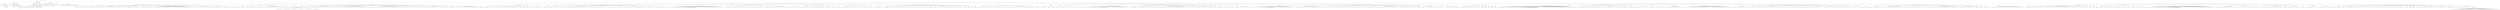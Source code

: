 graph Tree {
	"t0" [label = "TEI"];
	"t1" [label = "teiHeader"];
	"t2" [label = "fileDesc"];
	"t3" [label = "titleStmt"];
	"t4" [label = "title"];
	"t5" [label = "title"];
	"t6" [label = "title"];
	"t7" [label = "author"];
	"t8" [label = "idno"];
	"t9" [label = "idno"];
	"t10" [label = "persName"];
	"t11" [label = "forename"];
	"t12" [label = "surname"];
	"t13" [label = "author"];
	"t14" [label = "editor"];
	"t15" [label = "publicationStmt"];
	"t16" [label = "publisher"];
	"t17" [label = "idno"];
	"t18" [label = "idno"];
	"t19" [label = "idno"];
	"t20" [label = "availability"];
	"t21" [label = "licence"];
	"t22" [label = "ab"];
	"t23" [label = "ref"];
	"t24" [label = "sourceDesc"];
	"t25" [label = "bibl"];
	"t26" [label = "name"];
	"t27" [label = "idno"];
	"t28" [label = "idno"];
	"t29" [label = "availability"];
	"t30" [label = "licence"];
	"t31" [label = "ab"];
	"t32" [label = "ref"];
	"t33" [label = "bibl"];
	"t34" [label = "date"];
	"t35" [label = "date"];
	"t36" [label = "idno"];
	"t37" [label = "profileDesc"];
	"t38" [label = "particDesc"];
	"t39" [label = "listPerson"];
	"t40" [label = "person"];
	"t41" [label = "persName"];
	"t42" [label = "person"];
	"t43" [label = "persName"];
	"t44" [label = "person"];
	"t45" [label = "persName"];
	"t46" [label = "person"];
	"t47" [label = "persName"];
	"t48" [label = "person"];
	"t49" [label = "persName"];
	"t50" [label = "person"];
	"t51" [label = "persName"];
	"t52" [label = "person"];
	"t53" [label = "persName"];
	"t54" [label = "person"];
	"t55" [label = "persName"];
	"t56" [label = "textClass"];
	"t57" [label = "keywords"];
	"t58" [label = "term"];
	"t59" [label = "term"];
	"t60" [label = "classCode"];
	"t61" [label = "revisionDesc"];
	"t62" [label = "listChange"];
	"t63" [label = "change"];
	"t64" [label = "text"];
	"t65" [label = "front"];
	"t66" [label = "docTitle"];
	"t67" [label = "titlePart"];
	"t68" [label = "titlePart"];
	"t69" [label = "titlePart"];
	"t70" [label = "docDate"];
	"t71" [label = "docAuthor"];
	"t72" [label = "div"];
	"t73" [label = "div"];
	"t74" [label = "head"];
	"t75" [label = "p"];
	"t76" [label = "p"];
	"t77" [label = "p"];
	"t78" [label = "p"];
	"t79" [label = "div"];
	"t80" [label = "p"];
	"t81" [label = "div"];
	"t82" [label = "p"];
	"t83" [label = "performance"];
	"t84" [label = "ab"];
	"t85" [label = "div"];
	"t86" [label = "opener"];
	"t87" [label = "salute"];
	"t88" [label = "head"];
	"t89" [label = "p"];
	"t90" [label = "p"];
	"t91" [label = "p"];
	"t92" [label = "p"];
	"t93" [label = "castList"];
	"t94" [label = "head"];
	"t95" [label = "castItem"];
	"t96" [label = "role"];
	"t97" [label = "castItem"];
	"t98" [label = "role"];
	"t99" [label = "castItem"];
	"t100" [label = "role"];
	"t101" [label = "castItem"];
	"t102" [label = "role"];
	"t103" [label = "castItem"];
	"t104" [label = "role"];
	"t105" [label = "castItem"];
	"t106" [label = "role"];
	"t107" [label = "castItem"];
	"t108" [label = "role"];
	"t109" [label = "castItem"];
	"t110" [label = "role"];
	"t111" [label = "body"];
	"t112" [label = "div"];
	"t113" [label = "head"];
	"t114" [label = "div"];
	"t115" [label = "head"];
	"t116" [label = "sp"];
	"t117" [label = "speaker"];
	"t118" [label = "l"];
	"t119" [label = "l"];
	"t120" [label = "l"];
	"t121" [label = "sp"];
	"t122" [label = "speaker"];
	"t123" [label = "l"];
	"t124" [label = "l"];
	"t125" [label = "l"];
	"t126" [label = "l"];
	"t127" [label = "l"];
	"t128" [label = "l"];
	"t129" [label = "sp"];
	"t130" [label = "speaker"];
	"t131" [label = "l"];
	"t132" [label = "sp"];
	"t133" [label = "speaker"];
	"t134" [label = "l"];
	"t135" [label = "l"];
	"t136" [label = "l"];
	"t137" [label = "l"];
	"t138" [label = "l"];
	"t139" [label = "l"];
	"t140" [label = "sp"];
	"t141" [label = "speaker"];
	"t142" [label = "l"];
	"t143" [label = "l"];
	"t144" [label = "l"];
	"t145" [label = "l"];
	"t146" [label = "l"];
	"t147" [label = "l"];
	"t148" [label = "l"];
	"t149" [label = "l"];
	"t150" [label = "l"];
	"t151" [label = "l"];
	"t152" [label = "l"];
	"t153" [label = "l"];
	"t154" [label = "sp"];
	"t155" [label = "speaker"];
	"t156" [label = "l"];
	"t157" [label = "sp"];
	"t158" [label = "speaker"];
	"t159" [label = "l"];
	"t160" [label = "l"];
	"t161" [label = "l"];
	"t162" [label = "sp"];
	"t163" [label = "speaker"];
	"t164" [label = "l"];
	"t165" [label = "sp"];
	"t166" [label = "speaker"];
	"t167" [label = "l"];
	"t168" [label = "l"];
	"t169" [label = "l"];
	"t170" [label = "l"];
	"t171" [label = "l"];
	"t172" [label = "l"];
	"t173" [label = "l"];
	"t174" [label = "l"];
	"t175" [label = "sp"];
	"t176" [label = "speaker"];
	"t177" [label = "l"];
	"t178" [label = "l"];
	"t179" [label = "sp"];
	"t180" [label = "speaker"];
	"t181" [label = "l"];
	"t182" [label = "sp"];
	"t183" [label = "speaker"];
	"t184" [label = "l"];
	"t185" [label = "l"];
	"t186" [label = "l"];
	"t187" [label = "l"];
	"t188" [label = "l"];
	"t189" [label = "l"];
	"t190" [label = "l"];
	"t191" [label = "l"];
	"t192" [label = "l"];
	"t193" [label = "l"];
	"t194" [label = "l"];
	"t195" [label = "l"];
	"t196" [label = "l"];
	"t197" [label = "l"];
	"t198" [label = "l"];
	"t199" [label = "l"];
	"t200" [label = "l"];
	"t201" [label = "l"];
	"t202" [label = "l"];
	"t203" [label = "l"];
	"t204" [label = "l"];
	"t205" [label = "l"];
	"t206" [label = "l"];
	"t207" [label = "l"];
	"t208" [label = "l"];
	"t209" [label = "l"];
	"t210" [label = "l"];
	"t211" [label = "l"];
	"t212" [label = "l"];
	"t213" [label = "l"];
	"t214" [label = "l"];
	"t215" [label = "l"];
	"t216" [label = "l"];
	"t217" [label = "l"];
	"t218" [label = "l"];
	"t219" [label = "l"];
	"t220" [label = "sp"];
	"t221" [label = "speaker"];
	"t222" [label = "l"];
	"t223" [label = "l"];
	"t224" [label = "l"];
	"t225" [label = "l"];
	"t226" [label = "l"];
	"t227" [label = "l"];
	"t228" [label = "l"];
	"t229" [label = "l"];
	"t230" [label = "l"];
	"t231" [label = "l"];
	"t232" [label = "l"];
	"t233" [label = "l"];
	"t234" [label = "sp"];
	"t235" [label = "speaker"];
	"t236" [label = "l"];
	"t237" [label = "l"];
	"t238" [label = "l"];
	"t239" [label = "l"];
	"t240" [label = "l"];
	"t241" [label = "l"];
	"t242" [label = "l"];
	"t243" [label = "l"];
	"t244" [label = "sp"];
	"t245" [label = "speaker"];
	"t246" [label = "l"];
	"t247" [label = "l"];
	"t248" [label = "l"];
	"t249" [label = "l"];
	"t250" [label = "sp"];
	"t251" [label = "speaker"];
	"t252" [label = "l"];
	"t253" [label = "l"];
	"t254" [label = "l"];
	"t255" [label = "l"];
	"t256" [label = "div"];
	"t257" [label = "head"];
	"t258" [label = "sp"];
	"t259" [label = "speaker"];
	"t260" [label = "l"];
	"t261" [label = "l"];
	"t262" [label = "l"];
	"t263" [label = "l"];
	"t264" [label = "l"];
	"t265" [label = "sp"];
	"t266" [label = "speaker"];
	"t267" [label = "l"];
	"t268" [label = "l"];
	"t269" [label = "l"];
	"t270" [label = "l"];
	"t271" [label = "l"];
	"t272" [label = "l"];
	"t273" [label = "l"];
	"t274" [label = "l"];
	"t275" [label = "sp"];
	"t276" [label = "speaker"];
	"t277" [label = "l"];
	"t278" [label = "sp"];
	"t279" [label = "speaker"];
	"t280" [label = "l"];
	"t281" [label = "l"];
	"t282" [label = "l"];
	"t283" [label = "l"];
	"t284" [label = "l"];
	"t285" [label = "l"];
	"t286" [label = "l"];
	"t287" [label = "l"];
	"t288" [label = "l"];
	"t289" [label = "l"];
	"t290" [label = "l"];
	"t291" [label = "l"];
	"t292" [label = "l"];
	"t293" [label = "l"];
	"t294" [label = "l"];
	"t295" [label = "l"];
	"t296" [label = "l"];
	"t297" [label = "sp"];
	"t298" [label = "speaker"];
	"t299" [label = "l"];
	"t300" [label = "l"];
	"t301" [label = "l"];
	"t302" [label = "l"];
	"t303" [label = "sp"];
	"t304" [label = "speaker"];
	"t305" [label = "l"];
	"t306" [label = "l"];
	"t307" [label = "div"];
	"t308" [label = "head"];
	"t309" [label = "sp"];
	"t310" [label = "speaker"];
	"t311" [label = "ab"];
	"t312" [label = "lg"];
	"t313" [label = "l"];
	"t314" [label = "l"];
	"t315" [label = "l"];
	"t316" [label = "l"];
	"t317" [label = "l"];
	"t318" [label = "l"];
	"t319" [label = "lg"];
	"t320" [label = "l"];
	"t321" [label = "l"];
	"t322" [label = "l"];
	"t323" [label = "l"];
	"t324" [label = "l"];
	"t325" [label = "l"];
	"t326" [label = "lg"];
	"t327" [label = "l"];
	"t328" [label = "l"];
	"t329" [label = "l"];
	"t330" [label = "l"];
	"t331" [label = "l"];
	"t332" [label = "l"];
	"t333" [label = "lg"];
	"t334" [label = "l"];
	"t335" [label = "l"];
	"t336" [label = "l"];
	"t337" [label = "l"];
	"t338" [label = "l"];
	"t339" [label = "l"];
	"t340" [label = "lg"];
	"t341" [label = "l"];
	"t342" [label = "l"];
	"t343" [label = "l"];
	"t344" [label = "l"];
	"t345" [label = "l"];
	"t346" [label = "l"];
	"t347" [label = "lg"];
	"t348" [label = "l"];
	"t349" [label = "l"];
	"t350" [label = "l"];
	"t351" [label = "l"];
	"t352" [label = "l"];
	"t353" [label = "l"];
	"t354" [label = "div"];
	"t355" [label = "head"];
	"t356" [label = "sp"];
	"t357" [label = "speaker"];
	"t358" [label = "l"];
	"t359" [label = "l"];
	"t360" [label = "l"];
	"t361" [label = "sp"];
	"t362" [label = "speaker"];
	"t363" [label = "l"];
	"t364" [label = "l"];
	"t365" [label = "sp"];
	"t366" [label = "speaker"];
	"t367" [label = "l"];
	"t368" [label = "l"];
	"t369" [label = "sp"];
	"t370" [label = "speaker"];
	"t371" [label = "l"];
	"t372" [label = "sp"];
	"t373" [label = "speaker"];
	"t374" [label = "l"];
	"t375" [label = "l"];
	"t376" [label = "l"];
	"t377" [label = "l"];
	"t378" [label = "l"];
	"t379" [label = "l"];
	"t380" [label = "l"];
	"t381" [label = "l"];
	"t382" [label = "l"];
	"t383" [label = "l"];
	"t384" [label = "l"];
	"t385" [label = "l"];
	"t386" [label = "l"];
	"t387" [label = "sp"];
	"t388" [label = "speaker"];
	"t389" [label = "l"];
	"t390" [label = "l"];
	"t391" [label = "sp"];
	"t392" [label = "speaker"];
	"t393" [label = "l"];
	"t394" [label = "l"];
	"t395" [label = "l"];
	"t396" [label = "l"];
	"t397" [label = "l"];
	"t398" [label = "l"];
	"t399" [label = "l"];
	"t400" [label = "l"];
	"t401" [label = "l"];
	"t402" [label = "l"];
	"t403" [label = "l"];
	"t404" [label = "l"];
	"t405" [label = "l"];
	"t406" [label = "l"];
	"t407" [label = "l"];
	"t408" [label = "l"];
	"t409" [label = "l"];
	"t410" [label = "l"];
	"t411" [label = "l"];
	"t412" [label = "l"];
	"t413" [label = "l"];
	"t414" [label = "l"];
	"t415" [label = "l"];
	"t416" [label = "l"];
	"t417" [label = "sp"];
	"t418" [label = "speaker"];
	"t419" [label = "l"];
	"t420" [label = "sp"];
	"t421" [label = "speaker"];
	"t422" [label = "l"];
	"t423" [label = "l"];
	"t424" [label = "l"];
	"t425" [label = "l"];
	"t426" [label = "l"];
	"t427" [label = "l"];
	"t428" [label = "l"];
	"t429" [label = "l"];
	"t430" [label = "l"];
	"t431" [label = "l"];
	"t432" [label = "l"];
	"t433" [label = "l"];
	"t434" [label = "l"];
	"t435" [label = "l"];
	"t436" [label = "l"];
	"t437" [label = "l"];
	"t438" [label = "l"];
	"t439" [label = "l"];
	"t440" [label = "l"];
	"t441" [label = "l"];
	"t442" [label = "l"];
	"t443" [label = "l"];
	"t444" [label = "l"];
	"t445" [label = "sp"];
	"t446" [label = "speaker"];
	"t447" [label = "l"];
	"t448" [label = "sp"];
	"t449" [label = "speaker"];
	"t450" [label = "l"];
	"t451" [label = "l"];
	"t452" [label = "sp"];
	"t453" [label = "speaker"];
	"t454" [label = "l"];
	"t455" [label = "l"];
	"t456" [label = "l"];
	"t457" [label = "l"];
	"t458" [label = "l"];
	"t459" [label = "l"];
	"t460" [label = "sp"];
	"t461" [label = "speaker"];
	"t462" [label = "l"];
	"t463" [label = "l"];
	"t464" [label = "l"];
	"t465" [label = "l"];
	"t466" [label = "sp"];
	"t467" [label = "speaker"];
	"t468" [label = "l"];
	"t469" [label = "l"];
	"t470" [label = "l"];
	"t471" [label = "l"];
	"t472" [label = "l"];
	"t473" [label = "l"];
	"t474" [label = "l"];
	"t475" [label = "l"];
	"t476" [label = "l"];
	"t477" [label = "l"];
	"t478" [label = "sp"];
	"t479" [label = "speaker"];
	"t480" [label = "l"];
	"t481" [label = "l"];
	"t482" [label = "l"];
	"t483" [label = "l"];
	"t484" [label = "l"];
	"t485" [label = "l"];
	"t486" [label = "sp"];
	"t487" [label = "speaker"];
	"t488" [label = "l"];
	"t489" [label = "l"];
	"t490" [label = "l"];
	"t491" [label = "sp"];
	"t492" [label = "speaker"];
	"t493" [label = "l"];
	"t494" [label = "l"];
	"t495" [label = "l"];
	"t496" [label = "l"];
	"t497" [label = "l"];
	"t498" [label = "l"];
	"t499" [label = "l"];
	"t500" [label = "l"];
	"t501" [label = "l"];
	"t502" [label = "l"];
	"t503" [label = "l"];
	"t504" [label = "l"];
	"t505" [label = "l"];
	"t506" [label = "l"];
	"t507" [label = "l"];
	"t508" [label = "l"];
	"t509" [label = "l"];
	"t510" [label = "l"];
	"t511" [label = "l"];
	"t512" [label = "sp"];
	"t513" [label = "speaker"];
	"t514" [label = "l"];
	"t515" [label = "div"];
	"t516" [label = "head"];
	"t517" [label = "div"];
	"t518" [label = "head"];
	"t519" [label = "sp"];
	"t520" [label = "speaker"];
	"t521" [label = "l"];
	"t522" [label = "sp"];
	"t523" [label = "speaker"];
	"t524" [label = "l"];
	"t525" [label = "l"];
	"t526" [label = "l"];
	"t527" [label = "l"];
	"t528" [label = "l"];
	"t529" [label = "sp"];
	"t530" [label = "speaker"];
	"t531" [label = "l"];
	"t532" [label = "l"];
	"t533" [label = "l"];
	"t534" [label = "sp"];
	"t535" [label = "speaker"];
	"t536" [label = "l"];
	"t537" [label = "l"];
	"t538" [label = "l"];
	"t539" [label = "l"];
	"t540" [label = "l"];
	"t541" [label = "l"];
	"t542" [label = "l"];
	"t543" [label = "sp"];
	"t544" [label = "speaker"];
	"t545" [label = "l"];
	"t546" [label = "l"];
	"t547" [label = "sp"];
	"t548" [label = "speaker"];
	"t549" [label = "l"];
	"t550" [label = "l"];
	"t551" [label = "sp"];
	"t552" [label = "speaker"];
	"t553" [label = "l"];
	"t554" [label = "sp"];
	"t555" [label = "speaker"];
	"t556" [label = "l"];
	"t557" [label = "sp"];
	"t558" [label = "speaker"];
	"t559" [label = "l"];
	"t560" [label = "sp"];
	"t561" [label = "speaker"];
	"t562" [label = "l"];
	"t563" [label = "sp"];
	"t564" [label = "speaker"];
	"t565" [label = "l"];
	"t566" [label = "l"];
	"t567" [label = "l"];
	"t568" [label = "l"];
	"t569" [label = "l"];
	"t570" [label = "l"];
	"t571" [label = "l"];
	"t572" [label = "l"];
	"t573" [label = "div"];
	"t574" [label = "head"];
	"t575" [label = "sp"];
	"t576" [label = "speaker"];
	"t577" [label = "l"];
	"t578" [label = "l"];
	"t579" [label = "l"];
	"t580" [label = "sp"];
	"t581" [label = "speaker"];
	"t582" [label = "l"];
	"t583" [label = "l"];
	"t584" [label = "l"];
	"t585" [label = "l"];
	"t586" [label = "l"];
	"t587" [label = "l"];
	"t588" [label = "l"];
	"t589" [label = "l"];
	"t590" [label = "sp"];
	"t591" [label = "speaker"];
	"t592" [label = "l"];
	"t593" [label = "l"];
	"t594" [label = "l"];
	"t595" [label = "sp"];
	"t596" [label = "speaker"];
	"t597" [label = "l"];
	"t598" [label = "l"];
	"t599" [label = "sp"];
	"t600" [label = "speaker"];
	"t601" [label = "stage"];
	"t602" [label = "stage"];
	"t603" [label = "l"];
	"t604" [label = "l"];
	"t605" [label = "l"];
	"t606" [label = "l"];
	"t607" [label = "l"];
	"t608" [label = "l"];
	"t609" [label = "l"];
	"t610" [label = "l"];
	"t611" [label = "l"];
	"t612" [label = "l"];
	"t613" [label = "sp"];
	"t614" [label = "speaker"];
	"t615" [label = "l"];
	"t616" [label = "sp"];
	"t617" [label = "speaker"];
	"t618" [label = "l"];
	"t619" [label = "sp"];
	"t620" [label = "speaker"];
	"t621" [label = "l"];
	"t622" [label = "l"];
	"t623" [label = "l"];
	"t624" [label = "l"];
	"t625" [label = "l"];
	"t626" [label = "l"];
	"t627" [label = "l"];
	"t628" [label = "l"];
	"t629" [label = "l"];
	"t630" [label = "sp"];
	"t631" [label = "speaker"];
	"t632" [label = "l"];
	"t633" [label = "sp"];
	"t634" [label = "speaker"];
	"t635" [label = "l"];
	"t636" [label = "l"];
	"t637" [label = "l"];
	"t638" [label = "sp"];
	"t639" [label = "speaker"];
	"t640" [label = "l"];
	"t641" [label = "l"];
	"t642" [label = "l"];
	"t643" [label = "l"];
	"t644" [label = "l"];
	"t645" [label = "sp"];
	"t646" [label = "speaker"];
	"t647" [label = "l"];
	"t648" [label = "sp"];
	"t649" [label = "speaker"];
	"t650" [label = "l"];
	"t651" [label = "l"];
	"t652" [label = "l"];
	"t653" [label = "l"];
	"t654" [label = "l"];
	"t655" [label = "stage"];
	"t656" [label = "l"];
	"t657" [label = "sp"];
	"t658" [label = "speaker"];
	"t659" [label = "l"];
	"t660" [label = "l"];
	"t661" [label = "l"];
	"t662" [label = "l"];
	"t663" [label = "l"];
	"t664" [label = "l"];
	"t665" [label = "sp"];
	"t666" [label = "speaker"];
	"t667" [label = "l"];
	"t668" [label = "l"];
	"t669" [label = "l"];
	"t670" [label = "l"];
	"t671" [label = "l"];
	"t672" [label = "sp"];
	"t673" [label = "speaker"];
	"t674" [label = "l"];
	"t675" [label = "sp"];
	"t676" [label = "speaker"];
	"t677" [label = "l"];
	"t678" [label = "l"];
	"t679" [label = "l"];
	"t680" [label = "l"];
	"t681" [label = "l"];
	"t682" [label = "l"];
	"t683" [label = "div"];
	"t684" [label = "head"];
	"t685" [label = "sp"];
	"t686" [label = "speaker"];
	"t687" [label = "l"];
	"t688" [label = "l"];
	"t689" [label = "l"];
	"t690" [label = "l"];
	"t691" [label = "l"];
	"t692" [label = "l"];
	"t693" [label = "l"];
	"t694" [label = "l"];
	"t695" [label = "l"];
	"t696" [label = "l"];
	"t697" [label = "l"];
	"t698" [label = "l"];
	"t699" [label = "l"];
	"t700" [label = "l"];
	"t701" [label = "l"];
	"t702" [label = "l"];
	"t703" [label = "l"];
	"t704" [label = "l"];
	"t705" [label = "l"];
	"t706" [label = "l"];
	"t707" [label = "l"];
	"t708" [label = "l"];
	"t709" [label = "l"];
	"t710" [label = "l"];
	"t711" [label = "l"];
	"t712" [label = "l"];
	"t713" [label = "l"];
	"t714" [label = "l"];
	"t715" [label = "l"];
	"t716" [label = "l"];
	"t717" [label = "l"];
	"t718" [label = "l"];
	"t719" [label = "l"];
	"t720" [label = "l"];
	"t721" [label = "l"];
	"t722" [label = "l"];
	"t723" [label = "l"];
	"t724" [label = "l"];
	"t725" [label = "l"];
	"t726" [label = "l"];
	"t727" [label = "l"];
	"t728" [label = "l"];
	"t729" [label = "l"];
	"t730" [label = "l"];
	"t731" [label = "div"];
	"t732" [label = "head"];
	"t733" [label = "sp"];
	"t734" [label = "speaker"];
	"t735" [label = "l"];
	"t736" [label = "sp"];
	"t737" [label = "speaker"];
	"t738" [label = "l"];
	"t739" [label = "l"];
	"t740" [label = "l"];
	"t741" [label = "l"];
	"t742" [label = "sp"];
	"t743" [label = "speaker"];
	"t744" [label = "l"];
	"t745" [label = "sp"];
	"t746" [label = "speaker"];
	"t747" [label = "l"];
	"t748" [label = "l"];
	"t749" [label = "l"];
	"t750" [label = "l"];
	"t751" [label = "sp"];
	"t752" [label = "speaker"];
	"t753" [label = "l"];
	"t754" [label = "l"];
	"t755" [label = "l"];
	"t756" [label = "sp"];
	"t757" [label = "speaker"];
	"t758" [label = "l"];
	"t759" [label = "sp"];
	"t760" [label = "speaker"];
	"t761" [label = "l"];
	"t762" [label = "sp"];
	"t763" [label = "speaker"];
	"t764" [label = "l"];
	"t765" [label = "l"];
	"t766" [label = "l"];
	"t767" [label = "l"];
	"t768" [label = "l"];
	"t769" [label = "l"];
	"t770" [label = "sp"];
	"t771" [label = "speaker"];
	"t772" [label = "l"];
	"t773" [label = "sp"];
	"t774" [label = "speaker"];
	"t775" [label = "l"];
	"t776" [label = "l"];
	"t777" [label = "l"];
	"t778" [label = "l"];
	"t779" [label = "l"];
	"t780" [label = "l"];
	"t781" [label = "l"];
	"t782" [label = "l"];
	"t783" [label = "l"];
	"t784" [label = "l"];
	"t785" [label = "l"];
	"t786" [label = "l"];
	"t787" [label = "l"];
	"t788" [label = "l"];
	"t789" [label = "l"];
	"t790" [label = "sp"];
	"t791" [label = "speaker"];
	"t792" [label = "l"];
	"t793" [label = "l"];
	"t794" [label = "l"];
	"t795" [label = "l"];
	"t796" [label = "l"];
	"t797" [label = "l"];
	"t798" [label = "l"];
	"t799" [label = "l"];
	"t800" [label = "div"];
	"t801" [label = "head"];
	"t802" [label = "sp"];
	"t803" [label = "speaker"];
	"t804" [label = "stage"];
	"t805" [label = "l"];
	"t806" [label = "l"];
	"t807" [label = "l"];
	"t808" [label = "l"];
	"t809" [label = "sp"];
	"t810" [label = "speaker"];
	"t811" [label = "l"];
	"t812" [label = "sp"];
	"t813" [label = "speaker"];
	"t814" [label = "l"];
	"t815" [label = "sp"];
	"t816" [label = "speaker"];
	"t817" [label = "l"];
	"t818" [label = "sp"];
	"t819" [label = "speaker"];
	"t820" [label = "l"];
	"t821" [label = "sp"];
	"t822" [label = "speaker"];
	"t823" [label = "l"];
	"t824" [label = "sp"];
	"t825" [label = "speaker"];
	"t826" [label = "l"];
	"t827" [label = "l"];
	"t828" [label = "l"];
	"t829" [label = "l"];
	"t830" [label = "sp"];
	"t831" [label = "speaker"];
	"t832" [label = "l"];
	"t833" [label = "l"];
	"t834" [label = "sp"];
	"t835" [label = "speaker"];
	"t836" [label = "l"];
	"t837" [label = "l"];
	"t838" [label = "l"];
	"t839" [label = "div"];
	"t840" [label = "head"];
	"t841" [label = "sp"];
	"t842" [label = "speaker"];
	"t843" [label = "l"];
	"t844" [label = "sp"];
	"t845" [label = "speaker"];
	"t846" [label = "l"];
	"t847" [label = "l"];
	"t848" [label = "l"];
	"t849" [label = "l"];
	"t850" [label = "l"];
	"t851" [label = "l"];
	"t852" [label = "sp"];
	"t853" [label = "speaker"];
	"t854" [label = "l"];
	"t855" [label = "l"];
	"t856" [label = "l"];
	"t857" [label = "l"];
	"t858" [label = "sp"];
	"t859" [label = "speaker"];
	"t860" [label = "l"];
	"t861" [label = "l"];
	"t862" [label = "l"];
	"t863" [label = "l"];
	"t864" [label = "sp"];
	"t865" [label = "speaker"];
	"t866" [label = "l"];
	"t867" [label = "l"];
	"t868" [label = "l"];
	"t869" [label = "l"];
	"t870" [label = "sp"];
	"t871" [label = "speaker"];
	"t872" [label = "stage"];
	"t873" [label = "l"];
	"t874" [label = "l"];
	"t875" [label = "l"];
	"t876" [label = "l"];
	"t877" [label = "div"];
	"t878" [label = "head"];
	"t879" [label = "sp"];
	"t880" [label = "speaker"];
	"t881" [label = "l"];
	"t882" [label = "sp"];
	"t883" [label = "speaker"];
	"t884" [label = "l"];
	"t885" [label = "l"];
	"t886" [label = "l"];
	"t887" [label = "l"];
	"t888" [label = "l"];
	"t889" [label = "sp"];
	"t890" [label = "speaker"];
	"t891" [label = "l"];
	"t892" [label = "sp"];
	"t893" [label = "speaker"];
	"t894" [label = "l"];
	"t895" [label = "sp"];
	"t896" [label = "speaker"];
	"t897" [label = "l"];
	"t898" [label = "l"];
	"t899" [label = "sp"];
	"t900" [label = "speaker"];
	"t901" [label = "l"];
	"t902" [label = "l"];
	"t903" [label = "l"];
	"t904" [label = "sp"];
	"t905" [label = "speaker"];
	"t906" [label = "l"];
	"t907" [label = "l"];
	"t908" [label = "l"];
	"t909" [label = "l"];
	"t910" [label = "sp"];
	"t911" [label = "speaker"];
	"t912" [label = "l"];
	"t913" [label = "l"];
	"t914" [label = "l"];
	"t915" [label = "l"];
	"t916" [label = "l"];
	"t917" [label = "l"];
	"t918" [label = "l"];
	"t919" [label = "l"];
	"t920" [label = "sp"];
	"t921" [label = "speaker"];
	"t922" [label = "l"];
	"t923" [label = "l"];
	"t924" [label = "sp"];
	"t925" [label = "speaker"];
	"t926" [label = "l"];
	"t927" [label = "sp"];
	"t928" [label = "speaker"];
	"t929" [label = "l"];
	"t930" [label = "l"];
	"t931" [label = "l"];
	"t932" [label = "l"];
	"t933" [label = "l"];
	"t934" [label = "l"];
	"t935" [label = "l"];
	"t936" [label = "l"];
	"t937" [label = "l"];
	"t938" [label = "sp"];
	"t939" [label = "speaker"];
	"t940" [label = "l"];
	"t941" [label = "l"];
	"t942" [label = "l"];
	"t943" [label = "sp"];
	"t944" [label = "speaker"];
	"t945" [label = "l"];
	"t946" [label = "l"];
	"t947" [label = "l"];
	"t948" [label = "l"];
	"t949" [label = "l"];
	"t950" [label = "l"];
	"t951" [label = "sp"];
	"t952" [label = "speaker"];
	"t953" [label = "l"];
	"t954" [label = "sp"];
	"t955" [label = "speaker"];
	"t956" [label = "l"];
	"t957" [label = "sp"];
	"t958" [label = "speaker"];
	"t959" [label = "l"];
	"t960" [label = "sp"];
	"t961" [label = "speaker"];
	"t962" [label = "l"];
	"t963" [label = "div"];
	"t964" [label = "head"];
	"t965" [label = "sp"];
	"t966" [label = "speaker"];
	"t967" [label = "l"];
	"t968" [label = "l"];
	"t969" [label = "l"];
	"t970" [label = "l"];
	"t971" [label = "l"];
	"t972" [label = "l"];
	"t973" [label = "l"];
	"t974" [label = "sp"];
	"t975" [label = "speaker"];
	"t976" [label = "l"];
	"t977" [label = "l"];
	"t978" [label = "l"];
	"t979" [label = "sp"];
	"t980" [label = "speaker"];
	"t981" [label = "l"];
	"t982" [label = "l"];
	"t983" [label = "l"];
	"t984" [label = "l"];
	"t985" [label = "l"];
	"t986" [label = "l"];
	"t987" [label = "l"];
	"t988" [label = "sp"];
	"t989" [label = "speaker"];
	"t990" [label = "l"];
	"t991" [label = "sp"];
	"t992" [label = "speaker"];
	"t993" [label = "l"];
	"t994" [label = "sp"];
	"t995" [label = "speaker"];
	"t996" [label = "l"];
	"t997" [label = "sp"];
	"t998" [label = "speaker"];
	"t999" [label = "l"];
	"t1000" [label = "l"];
	"t1001" [label = "l"];
	"t1002" [label = "l"];
	"t1003" [label = "l"];
	"t1004" [label = "l"];
	"t1005" [label = "l"];
	"t1006" [label = "l"];
	"t1007" [label = "l"];
	"t1008" [label = "l"];
	"t1009" [label = "sp"];
	"t1010" [label = "speaker"];
	"t1011" [label = "l"];
	"t1012" [label = "sp"];
	"t1013" [label = "speaker"];
	"t1014" [label = "l"];
	"t1015" [label = "l"];
	"t1016" [label = "l"];
	"t1017" [label = "sp"];
	"t1018" [label = "speaker"];
	"t1019" [label = "l"];
	"t1020" [label = "l"];
	"t1021" [label = "div"];
	"t1022" [label = "head"];
	"t1023" [label = "div"];
	"t1024" [label = "head"];
	"t1025" [label = "sp"];
	"t1026" [label = "speaker"];
	"t1027" [label = "l"];
	"t1028" [label = "l"];
	"t1029" [label = "l"];
	"t1030" [label = "l"];
	"t1031" [label = "sp"];
	"t1032" [label = "speaker"];
	"t1033" [label = "l"];
	"t1034" [label = "l"];
	"t1035" [label = "sp"];
	"t1036" [label = "speaker"];
	"t1037" [label = "l"];
	"t1038" [label = "l"];
	"t1039" [label = "div"];
	"t1040" [label = "head"];
	"t1041" [label = "sp"];
	"t1042" [label = "speaker"];
	"t1043" [label = "l"];
	"t1044" [label = "l"];
	"t1045" [label = "l"];
	"t1046" [label = "sp"];
	"t1047" [label = "speaker"];
	"t1048" [label = "l"];
	"t1049" [label = "sp"];
	"t1050" [label = "speaker"];
	"t1051" [label = "l"];
	"t1052" [label = "l"];
	"t1053" [label = "l"];
	"t1054" [label = "l"];
	"t1055" [label = "l"];
	"t1056" [label = "l"];
	"t1057" [label = "sp"];
	"t1058" [label = "speaker"];
	"t1059" [label = "l"];
	"t1060" [label = "l"];
	"t1061" [label = "l"];
	"t1062" [label = "l"];
	"t1063" [label = "l"];
	"t1064" [label = "l"];
	"t1065" [label = "l"];
	"t1066" [label = "div"];
	"t1067" [label = "head"];
	"t1068" [label = "sp"];
	"t1069" [label = "speaker"];
	"t1070" [label = "l"];
	"t1071" [label = "l"];
	"t1072" [label = "l"];
	"t1073" [label = "l"];
	"t1074" [label = "l"];
	"t1075" [label = "l"];
	"t1076" [label = "l"];
	"t1077" [label = "l"];
	"t1078" [label = "l"];
	"t1079" [label = "l"];
	"t1080" [label = "l"];
	"t1081" [label = "l"];
	"t1082" [label = "l"];
	"t1083" [label = "l"];
	"t1084" [label = "l"];
	"t1085" [label = "l"];
	"t1086" [label = "l"];
	"t1087" [label = "l"];
	"t1088" [label = "l"];
	"t1089" [label = "l"];
	"t1090" [label = "l"];
	"t1091" [label = "l"];
	"t1092" [label = "l"];
	"t1093" [label = "l"];
	"t1094" [label = "l"];
	"t1095" [label = "l"];
	"t1096" [label = "l"];
	"t1097" [label = "l"];
	"t1098" [label = "l"];
	"t1099" [label = "l"];
	"t1100" [label = "l"];
	"t1101" [label = "l"];
	"t1102" [label = "l"];
	"t1103" [label = "l"];
	"t1104" [label = "l"];
	"t1105" [label = "l"];
	"t1106" [label = "div"];
	"t1107" [label = "head"];
	"t1108" [label = "sp"];
	"t1109" [label = "speaker"];
	"t1110" [label = "l"];
	"t1111" [label = "sp"];
	"t1112" [label = "speaker"];
	"t1113" [label = "l"];
	"t1114" [label = "l"];
	"t1115" [label = "sp"];
	"t1116" [label = "speaker"];
	"t1117" [label = "l"];
	"t1118" [label = "sp"];
	"t1119" [label = "speaker"];
	"t1120" [label = "l"];
	"t1121" [label = "sp"];
	"t1122" [label = "speaker"];
	"t1123" [label = "l"];
	"t1124" [label = "sp"];
	"t1125" [label = "speaker"];
	"t1126" [label = "l"];
	"t1127" [label = "l"];
	"t1128" [label = "l"];
	"t1129" [label = "sp"];
	"t1130" [label = "speaker"];
	"t1131" [label = "l"];
	"t1132" [label = "sp"];
	"t1133" [label = "speaker"];
	"t1134" [label = "l"];
	"t1135" [label = "sp"];
	"t1136" [label = "speaker"];
	"t1137" [label = "l"];
	"t1138" [label = "l"];
	"t1139" [label = "l"];
	"t1140" [label = "l"];
	"t1141" [label = "l"];
	"t1142" [label = "l"];
	"t1143" [label = "l"];
	"t1144" [label = "l"];
	"t1145" [label = "l"];
	"t1146" [label = "l"];
	"t1147" [label = "l"];
	"t1148" [label = "l"];
	"t1149" [label = "l"];
	"t1150" [label = "l"];
	"t1151" [label = "l"];
	"t1152" [label = "l"];
	"t1153" [label = "l"];
	"t1154" [label = "l"];
	"t1155" [label = "l"];
	"t1156" [label = "l"];
	"t1157" [label = "l"];
	"t1158" [label = "l"];
	"t1159" [label = "sp"];
	"t1160" [label = "speaker"];
	"t1161" [label = "l"];
	"t1162" [label = "l"];
	"t1163" [label = "l"];
	"t1164" [label = "l"];
	"t1165" [label = "l"];
	"t1166" [label = "l"];
	"t1167" [label = "sp"];
	"t1168" [label = "speaker"];
	"t1169" [label = "l"];
	"t1170" [label = "l"];
	"t1171" [label = "l"];
	"t1172" [label = "l"];
	"t1173" [label = "l"];
	"t1174" [label = "l"];
	"t1175" [label = "l"];
	"t1176" [label = "l"];
	"t1177" [label = "sp"];
	"t1178" [label = "speaker"];
	"t1179" [label = "l"];
	"t1180" [label = "sp"];
	"t1181" [label = "speaker"];
	"t1182" [label = "l"];
	"t1183" [label = "l"];
	"t1184" [label = "l"];
	"t1185" [label = "sp"];
	"t1186" [label = "speaker"];
	"t1187" [label = "l"];
	"t1188" [label = "l"];
	"t1189" [label = "l"];
	"t1190" [label = "sp"];
	"t1191" [label = "speaker"];
	"t1192" [label = "l"];
	"t1193" [label = "l"];
	"t1194" [label = "l"];
	"t1195" [label = "l"];
	"t1196" [label = "l"];
	"t1197" [label = "l"];
	"t1198" [label = "l"];
	"t1199" [label = "l"];
	"t1200" [label = "div"];
	"t1201" [label = "head"];
	"t1202" [label = "sp"];
	"t1203" [label = "speaker"];
	"t1204" [label = "l"];
	"t1205" [label = "l"];
	"t1206" [label = "l"];
	"t1207" [label = "l"];
	"t1208" [label = "l"];
	"t1209" [label = "l"];
	"t1210" [label = "l"];
	"t1211" [label = "l"];
	"t1212" [label = "l"];
	"t1213" [label = "l"];
	"t1214" [label = "l"];
	"t1215" [label = "l"];
	"t1216" [label = "div"];
	"t1217" [label = "head"];
	"t1218" [label = "sp"];
	"t1219" [label = "speaker"];
	"t1220" [label = "l"];
	"t1221" [label = "l"];
	"t1222" [label = "l"];
	"t1223" [label = "l"];
	"t1224" [label = "l"];
	"t1225" [label = "l"];
	"t1226" [label = "l"];
	"t1227" [label = "l"];
	"t1228" [label = "l"];
	"t1229" [label = "l"];
	"t1230" [label = "l"];
	"t1231" [label = "l"];
	"t1232" [label = "l"];
	"t1233" [label = "l"];
	"t1234" [label = "l"];
	"t1235" [label = "l"];
	"t1236" [label = "l"];
	"t1237" [label = "l"];
	"t1238" [label = "l"];
	"t1239" [label = "l"];
	"t1240" [label = "l"];
	"t1241" [label = "l"];
	"t1242" [label = "l"];
	"t1243" [label = "l"];
	"t1244" [label = "l"];
	"t1245" [label = "l"];
	"t1246" [label = "l"];
	"t1247" [label = "l"];
	"t1248" [label = "l"];
	"t1249" [label = "l"];
	"t1250" [label = "l"];
	"t1251" [label = "l"];
	"t1252" [label = "l"];
	"t1253" [label = "l"];
	"t1254" [label = "sp"];
	"t1255" [label = "speaker"];
	"t1256" [label = "l"];
	"t1257" [label = "l"];
	"t1258" [label = "l"];
	"t1259" [label = "l"];
	"t1260" [label = "l"];
	"t1261" [label = "l"];
	"t1262" [label = "l"];
	"t1263" [label = "l"];
	"t1264" [label = "l"];
	"t1265" [label = "l"];
	"t1266" [label = "l"];
	"t1267" [label = "l"];
	"t1268" [label = "l"];
	"t1269" [label = "l"];
	"t1270" [label = "l"];
	"t1271" [label = "l"];
	"t1272" [label = "l"];
	"t1273" [label = "l"];
	"t1274" [label = "l"];
	"t1275" [label = "l"];
	"t1276" [label = "sp"];
	"t1277" [label = "speaker"];
	"t1278" [label = "l"];
	"t1279" [label = "l"];
	"t1280" [label = "l"];
	"t1281" [label = "l"];
	"t1282" [label = "l"];
	"t1283" [label = "l"];
	"t1284" [label = "sp"];
	"t1285" [label = "speaker"];
	"t1286" [label = "l"];
	"t1287" [label = "l"];
	"t1288" [label = "l"];
	"t1289" [label = "l"];
	"t1290" [label = "l"];
	"t1291" [label = "l"];
	"t1292" [label = "l"];
	"t1293" [label = "sp"];
	"t1294" [label = "speaker"];
	"t1295" [label = "l"];
	"t1296" [label = "l"];
	"t1297" [label = "l"];
	"t1298" [label = "sp"];
	"t1299" [label = "speaker"];
	"t1300" [label = "l"];
	"t1301" [label = "sp"];
	"t1302" [label = "speaker"];
	"t1303" [label = "l"];
	"t1304" [label = "l"];
	"t1305" [label = "sp"];
	"t1306" [label = "speaker"];
	"t1307" [label = "l"];
	"t1308" [label = "l"];
	"t1309" [label = "l"];
	"t1310" [label = "l"];
	"t1311" [label = "l"];
	"t1312" [label = "l"];
	"t1313" [label = "sp"];
	"t1314" [label = "speaker"];
	"t1315" [label = "l"];
	"t1316" [label = "sp"];
	"t1317" [label = "speaker"];
	"t1318" [label = "l"];
	"t1319" [label = "l"];
	"t1320" [label = "l"];
	"t1321" [label = "l"];
	"t1322" [label = "l"];
	"t1323" [label = "l"];
	"t1324" [label = "l"];
	"t1325" [label = "l"];
	"t1326" [label = "sp"];
	"t1327" [label = "speaker"];
	"t1328" [label = "l"];
	"t1329" [label = "l"];
	"t1330" [label = "l"];
	"t1331" [label = "l"];
	"t1332" [label = "l"];
	"t1333" [label = "l"];
	"t1334" [label = "l"];
	"t1335" [label = "l"];
	"t1336" [label = "l"];
	"t1337" [label = "l"];
	"t1338" [label = "l"];
	"t1339" [label = "l"];
	"t1340" [label = "l"];
	"t1341" [label = "l"];
	"t1342" [label = "sp"];
	"t1343" [label = "speaker"];
	"t1344" [label = "l"];
	"t1345" [label = "l"];
	"t1346" [label = "l"];
	"t1347" [label = "l"];
	"t1348" [label = "l"];
	"t1349" [label = "l"];
	"t1350" [label = "l"];
	"t1351" [label = "sp"];
	"t1352" [label = "speaker"];
	"t1353" [label = "l"];
	"t1354" [label = "l"];
	"t1355" [label = "l"];
	"t1356" [label = "l"];
	"t1357" [label = "l"];
	"t1358" [label = "l"];
	"t1359" [label = "sp"];
	"t1360" [label = "speaker"];
	"t1361" [label = "l"];
	"t1362" [label = "stage"];
	"t1363" [label = "sp"];
	"t1364" [label = "speaker"];
	"t1365" [label = "l"];
	"t1366" [label = "l"];
	"t1367" [label = "l"];
	"t1368" [label = "l"];
	"t1369" [label = "l"];
	"t1370" [label = "l"];
	"t1371" [label = "l"];
	"t1372" [label = "l"];
	"t1373" [label = "l"];
	"t1374" [label = "l"];
	"t1375" [label = "l"];
	"t1376" [label = "l"];
	"t1377" [label = "sp"];
	"t1378" [label = "speaker"];
	"t1379" [label = "l"];
	"t1380" [label = "l"];
	"t1381" [label = "l"];
	"t1382" [label = "l"];
	"t1383" [label = "div"];
	"t1384" [label = "head"];
	"t1385" [label = "sp"];
	"t1386" [label = "speaker"];
	"t1387" [label = "l"];
	"t1388" [label = "l"];
	"t1389" [label = "l"];
	"t1390" [label = "l"];
	"t1391" [label = "l"];
	"t1392" [label = "l"];
	"t1393" [label = "l"];
	"t1394" [label = "l"];
	"t1395" [label = "l"];
	"t1396" [label = "l"];
	"t1397" [label = "l"];
	"t1398" [label = "l"];
	"t1399" [label = "div"];
	"t1400" [label = "head"];
	"t1401" [label = "sp"];
	"t1402" [label = "speaker"];
	"t1403" [label = "l"];
	"t1404" [label = "sp"];
	"t1405" [label = "speaker"];
	"t1406" [label = "l"];
	"t1407" [label = "l"];
	"t1408" [label = "sp"];
	"t1409" [label = "speaker"];
	"t1410" [label = "l"];
	"t1411" [label = "sp"];
	"t1412" [label = "speaker"];
	"t1413" [label = "l"];
	"t1414" [label = "sp"];
	"t1415" [label = "speaker"];
	"t1416" [label = "l"];
	"t1417" [label = "l"];
	"t1418" [label = "l"];
	"t1419" [label = "sp"];
	"t1420" [label = "speaker"];
	"t1421" [label = "l"];
	"t1422" [label = "sp"];
	"t1423" [label = "speaker"];
	"t1424" [label = "l"];
	"t1425" [label = "sp"];
	"t1426" [label = "speaker"];
	"t1427" [label = "l"];
	"t1428" [label = "sp"];
	"t1429" [label = "speaker"];
	"t1430" [label = "l"];
	"t1431" [label = "sp"];
	"t1432" [label = "speaker"];
	"t1433" [label = "l"];
	"t1434" [label = "l"];
	"t1435" [label = "div"];
	"t1436" [label = "head"];
	"t1437" [label = "div"];
	"t1438" [label = "head"];
	"t1439" [label = "sp"];
	"t1440" [label = "speaker"];
	"t1441" [label = "stage"];
	"t1442" [label = "stage"];
	"t1443" [label = "l"];
	"t1444" [label = "l"];
	"t1445" [label = "l"];
	"t1446" [label = "l"];
	"t1447" [label = "l"];
	"t1448" [label = "l"];
	"t1449" [label = "l"];
	"t1450" [label = "l"];
	"t1451" [label = "l"];
	"t1452" [label = "l"];
	"t1453" [label = "l"];
	"t1454" [label = "l"];
	"t1455" [label = "l"];
	"t1456" [label = "l"];
	"t1457" [label = "l"];
	"t1458" [label = "l"];
	"t1459" [label = "l"];
	"t1460" [label = "l"];
	"t1461" [label = "l"];
	"t1462" [label = "l"];
	"t1463" [label = "l"];
	"t1464" [label = "l"];
	"t1465" [label = "l"];
	"t1466" [label = "l"];
	"t1467" [label = "l"];
	"t1468" [label = "l"];
	"t1469" [label = "l"];
	"t1470" [label = "l"];
	"t1471" [label = "l"];
	"t1472" [label = "l"];
	"t1473" [label = "l"];
	"t1474" [label = "l"];
	"t1475" [label = "l"];
	"t1476" [label = "l"];
	"t1477" [label = "l"];
	"t1478" [label = "l"];
	"t1479" [label = "l"];
	"t1480" [label = "l"];
	"t1481" [label = "l"];
	"t1482" [label = "l"];
	"t1483" [label = "l"];
	"t1484" [label = "l"];
	"t1485" [label = "l"];
	"t1486" [label = "l"];
	"t1487" [label = "l"];
	"t1488" [label = "l"];
	"t1489" [label = "l"];
	"t1490" [label = "l"];
	"t1491" [label = "l"];
	"t1492" [label = "l"];
	"t1493" [label = "l"];
	"t1494" [label = "l"];
	"t1495" [label = "l"];
	"t1496" [label = "l"];
	"t1497" [label = "l"];
	"t1498" [label = "l"];
	"t1499" [label = "l"];
	"t1500" [label = "l"];
	"t1501" [label = "l"];
	"t1502" [label = "l"];
	"t1503" [label = "l"];
	"t1504" [label = "div"];
	"t1505" [label = "head"];
	"t1506" [label = "sp"];
	"t1507" [label = "speaker"];
	"t1508" [label = "l"];
	"t1509" [label = "sp"];
	"t1510" [label = "speaker"];
	"t1511" [label = "l"];
	"t1512" [label = "sp"];
	"t1513" [label = "speaker"];
	"t1514" [label = "l"];
	"t1515" [label = "sp"];
	"t1516" [label = "speaker"];
	"t1517" [label = "l"];
	"t1518" [label = "sp"];
	"t1519" [label = "speaker"];
	"t1520" [label = "l"];
	"t1521" [label = "sp"];
	"t1522" [label = "speaker"];
	"t1523" [label = "l"];
	"t1524" [label = "l"];
	"t1525" [label = "sp"];
	"t1526" [label = "speaker"];
	"t1527" [label = "l"];
	"t1528" [label = "l"];
	"t1529" [label = "sp"];
	"t1530" [label = "speaker"];
	"t1531" [label = "l"];
	"t1532" [label = "l"];
	"t1533" [label = "l"];
	"t1534" [label = "l"];
	"t1535" [label = "l"];
	"t1536" [label = "l"];
	"t1537" [label = "l"];
	"t1538" [label = "l"];
	"t1539" [label = "l"];
	"t1540" [label = "l"];
	"t1541" [label = "sp"];
	"t1542" [label = "speaker"];
	"t1543" [label = "l"];
	"t1544" [label = "sp"];
	"t1545" [label = "speaker"];
	"t1546" [label = "l"];
	"t1547" [label = "l"];
	"t1548" [label = "l"];
	"t1549" [label = "l"];
	"t1550" [label = "l"];
	"t1551" [label = "l"];
	"t1552" [label = "sp"];
	"t1553" [label = "speaker"];
	"t1554" [label = "l"];
	"t1555" [label = "sp"];
	"t1556" [label = "speaker"];
	"t1557" [label = "l"];
	"t1558" [label = "sp"];
	"t1559" [label = "speaker"];
	"t1560" [label = "l"];
	"t1561" [label = "div"];
	"t1562" [label = "head"];
	"t1563" [label = "sp"];
	"t1564" [label = "speaker"];
	"t1565" [label = "l"];
	"t1566" [label = "l"];
	"t1567" [label = "sp"];
	"t1568" [label = "speaker"];
	"t1569" [label = "l"];
	"t1570" [label = "l"];
	"t1571" [label = "l"];
	"t1572" [label = "sp"];
	"t1573" [label = "speaker"];
	"t1574" [label = "stage"];
	"t1575" [label = "l"];
	"t1576" [label = "l"];
	"t1577" [label = "l"];
	"t1578" [label = "l"];
	"t1579" [label = "sp"];
	"t1580" [label = "speaker"];
	"t1581" [label = "l"];
	"t1582" [label = "l"];
	"t1583" [label = "l"];
	"t1584" [label = "l"];
	"t1585" [label = "l"];
	"t1586" [label = "div"];
	"t1587" [label = "head"];
	"t1588" [label = "sp"];
	"t1589" [label = "speaker"];
	"t1590" [label = "l"];
	"t1591" [label = "l"];
	"t1592" [label = "l"];
	"t1593" [label = "l"];
	"t1594" [label = "l"];
	"t1595" [label = "l"];
	"t1596" [label = "l"];
	"t1597" [label = "l"];
	"t1598" [label = "l"];
	"t1599" [label = "l"];
	"t1600" [label = "l"];
	"t1601" [label = "l"];
	"t1602" [label = "l"];
	"t1603" [label = "l"];
	"t1604" [label = "stage"];
	"t1605" [label = "div"];
	"t1606" [label = "head"];
	"t1607" [label = "sp"];
	"t1608" [label = "speaker"];
	"t1609" [label = "l"];
	"t1610" [label = "l"];
	"t1611" [label = "l"];
	"t1612" [label = "l"];
	"t1613" [label = "l"];
	"t1614" [label = "l"];
	"t1615" [label = "l"];
	"t1616" [label = "l"];
	"t1617" [label = "l"];
	"t1618" [label = "l"];
	"t1619" [label = "l"];
	"t1620" [label = "l"];
	"t1621" [label = "l"];
	"t1622" [label = "l"];
	"t1623" [label = "l"];
	"t1624" [label = "l"];
	"t1625" [label = "l"];
	"t1626" [label = "l"];
	"t1627" [label = "l"];
	"t1628" [label = "l"];
	"t1629" [label = "l"];
	"t1630" [label = "l"];
	"t1631" [label = "l"];
	"t1632" [label = "l"];
	"t1633" [label = "l"];
	"t1634" [label = "l"];
	"t1635" [label = "l"];
	"t1636" [label = "l"];
	"t1637" [label = "l"];
	"t1638" [label = "l"];
	"t1639" [label = "l"];
	"t1640" [label = "l"];
	"t1641" [label = "l"];
	"t1642" [label = "l"];
	"t1643" [label = "l"];
	"t1644" [label = "l"];
	"t1645" [label = "l"];
	"t1646" [label = "l"];
	"t1647" [label = "l"];
	"t1648" [label = "div"];
	"t1649" [label = "head"];
	"t1650" [label = "sp"];
	"t1651" [label = "speaker"];
	"t1652" [label = "l"];
	"t1653" [label = "l"];
	"t1654" [label = "l"];
	"t1655" [label = "l"];
	"t1656" [label = "l"];
	"t1657" [label = "l"];
	"t1658" [label = "l"];
	"t1659" [label = "l"];
	"t1660" [label = "l"];
	"t1661" [label = "sp"];
	"t1662" [label = "speaker"];
	"t1663" [label = "l"];
	"t1664" [label = "l"];
	"t1665" [label = "l"];
	"t1666" [label = "l"];
	"t1667" [label = "l"];
	"t1668" [label = "l"];
	"t1669" [label = "sp"];
	"t1670" [label = "speaker"];
	"t1671" [label = "l"];
	"t1672" [label = "l"];
	"t1673" [label = "sp"];
	"t1674" [label = "speaker"];
	"t1675" [label = "l"];
	"t1676" [label = "l"];
	"t1677" [label = "sp"];
	"t1678" [label = "speaker"];
	"t1679" [label = "l"];
	"t1680" [label = "l"];
	"t1681" [label = "l"];
	"t1682" [label = "l"];
	"t1683" [label = "l"];
	"t1684" [label = "l"];
	"t1685" [label = "l"];
	"t1686" [label = "l"];
	"t1687" [label = "sp"];
	"t1688" [label = "speaker"];
	"t1689" [label = "l"];
	"t1690" [label = "l"];
	"t1691" [label = "l"];
	"t1692" [label = "sp"];
	"t1693" [label = "speaker"];
	"t1694" [label = "l"];
	"t1695" [label = "l"];
	"t1696" [label = "l"];
	"t1697" [label = "sp"];
	"t1698" [label = "speaker"];
	"t1699" [label = "l"];
	"t1700" [label = "l"];
	"t1701" [label = "sp"];
	"t1702" [label = "speaker"];
	"t1703" [label = "l"];
	"t1704" [label = "sp"];
	"t1705" [label = "speaker"];
	"t1706" [label = "l"];
	"t1707" [label = "l"];
	"t1708" [label = "l"];
	"t1709" [label = "l"];
	"t1710" [label = "sp"];
	"t1711" [label = "speaker"];
	"t1712" [label = "l"];
	"t1713" [label = "sp"];
	"t1714" [label = "speaker"];
	"t1715" [label = "l"];
	"t1716" [label = "l"];
	"t1717" [label = "l"];
	"t1718" [label = "l"];
	"t1719" [label = "sp"];
	"t1720" [label = "speaker"];
	"t1721" [label = "l"];
	"t1722" [label = "l"];
	"t1723" [label = "l"];
	"t1724" [label = "l"];
	"t1725" [label = "l"];
	"t1726" [label = "l"];
	"t1727" [label = "l"];
	"t1728" [label = "l"];
	"t1729" [label = "sp"];
	"t1730" [label = "speaker"];
	"t1731" [label = "l"];
	"t1732" [label = "l"];
	"t1733" [label = "l"];
	"t1734" [label = "l"];
	"t1735" [label = "l"];
	"t1736" [label = "l"];
	"t1737" [label = "l"];
	"t1738" [label = "l"];
	"t1739" [label = "l"];
	"t1740" [label = "sp"];
	"t1741" [label = "speaker"];
	"t1742" [label = "l"];
	"t1743" [label = "l"];
	"t1744" [label = "l"];
	"t1745" [label = "l"];
	"t1746" [label = "sp"];
	"t1747" [label = "speaker"];
	"t1748" [label = "l"];
	"t1749" [label = "l"];
	"t1750" [label = "l"];
	"t1751" [label = "l"];
	"t1752" [label = "l"];
	"t1753" [label = "l"];
	"t1754" [label = "sp"];
	"t1755" [label = "speaker"];
	"t1756" [label = "l"];
	"t1757" [label = "l"];
	"t1758" [label = "l"];
	"t1759" [label = "l"];
	"t1760" [label = "l"];
	"t1761" [label = "sp"];
	"t1762" [label = "speaker"];
	"t1763" [label = "l"];
	"t1764" [label = "l"];
	"t1765" [label = "l"];
	"t1766" [label = "stage"];
	"t1767" [label = "l"];
	"t1768" [label = "div"];
	"t1769" [label = "head"];
	"t1770" [label = "sp"];
	"t1771" [label = "speaker"];
	"t1772" [label = "l"];
	"t1773" [label = "l"];
	"t1774" [label = "l"];
	"t1775" [label = "l"];
	"t1776" [label = "l"];
	"t1777" [label = "l"];
	"t1778" [label = "l"];
	"t1779" [label = "l"];
	"t1780" [label = "sp"];
	"t1781" [label = "speaker"];
	"t1782" [label = "l"];
	"t1783" [label = "l"];
	"t1784" [label = "l"];
	"t1785" [label = "l"];
	"t1786" [label = "l"];
	"t1787" [label = "l"];
	"t1788" [label = "l"];
	"t1789" [label = "l"];
	"t1790" [label = "l"];
	"t1791" [label = "l"];
	"t1792" [label = "l"];
	"t1793" [label = "l"];
	"t1794" [label = "l"];
	"t1795" [label = "l"];
	"t1796" [label = "l"];
	"t1797" [label = "l"];
	"t1798" [label = "l"];
	"t1799" [label = "l"];
	"t1800" [label = "sp"];
	"t1801" [label = "speaker"];
	"t1802" [label = "l"];
	"t1803" [label = "sp"];
	"t1804" [label = "speaker"];
	"t1805" [label = "l"];
	"t1806" [label = "l"];
	"t1807" [label = "l"];
	"t1808" [label = "sp"];
	"t1809" [label = "speaker"];
	"t1810" [label = "l"];
	"t1811" [label = "sp"];
	"t1812" [label = "speaker"];
	"t1813" [label = "l"];
	"t1814" [label = "l"];
	"t1815" [label = "sp"];
	"t1816" [label = "speaker"];
	"t1817" [label = "l"];
	"t1818" [label = "l"];
	"t1819" [label = "l"];
	"t1820" [label = "l"];
	"t1821" [label = "l"];
	"t1822" [label = "sp"];
	"t1823" [label = "speaker"];
	"t1824" [label = "l"];
	"t1825" [label = "sp"];
	"t1826" [label = "speaker"];
	"t1827" [label = "l"];
	"t1828" [label = "l"];
	"t1829" [label = "l"];
	"t1830" [label = "l"];
	"t1831" [label = "l"];
	"t1832" [label = "l"];
	"t1833" [label = "l"];
	"t1834" [label = "stage"];
	"t1835" [label = "l"];
	"t1836" [label = "stage"];
	"t1837" [label = "l"];
	"t1838" [label = "l"];
	"t1839" [label = "l"];
	"t1840" [label = "l"];
	"t1841" [label = "l"];
	"t1842" [label = "l"];
	"t1843" [label = "l"];
	"t1844" [label = "l"];
	"t1845" [label = "l"];
	"t1846" [label = "stage"];
	"t1847" [label = "sp"];
	"t1848" [label = "speaker"];
	"t1849" [label = "l"];
	"t1850" [label = "l"];
	"t1851" [label = "l"];
	"t1852" [label = "l"];
	"t1853" [label = "l"];
	"t1854" [label = "l"];
	"t1855" [label = "l"];
	"t1856" [label = "l"];
	"t1857" [label = "l"];
	"t1858" [label = "l"];
	"t1859" [label = "l"];
	"t1860" [label = "sp"];
	"t1861" [label = "speaker"];
	"t1862" [label = "l"];
	"t1863" [label = "sp"];
	"t1864" [label = "speaker"];
	"t1865" [label = "l"];
	"t1866" [label = "l"];
	"t1867" [label = "sp"];
	"t1868" [label = "speaker"];
	"t1869" [label = "l"];
	"t1870" [label = "l"];
	"t1871" [label = "l"];
	"t1872" [label = "l"];
	"t1873" [label = "l"];
	"t1874" [label = "div"];
	"t1875" [label = "head"];
	"t1876" [label = "sp"];
	"t1877" [label = "speaker"];
	"t1878" [label = "l"];
	"t1879" [label = "l"];
	"t1880" [label = "l"];
	"t1881" [label = "l"];
	"t1882" [label = "l"];
	"t1883" [label = "l"];
	"t1884" [label = "l"];
	"t1885" [label = "l"];
	"t1886" [label = "l"];
	"t1887" [label = "l"];
	"t1888" [label = "l"];
	"t1889" [label = "l"];
	"t1890" [label = "l"];
	"t1891" [label = "l"];
	"t1892" [label = "l"];
	"t1893" [label = "l"];
	"t1894" [label = "l"];
	"t1895" [label = "l"];
	"t1896" [label = "l"];
	"t1897" [label = "l"];
	"t1898" [label = "l"];
	"t1899" [label = "l"];
	"t1900" [label = "l"];
	"t1901" [label = "l"];
	"t1902" [label = "l"];
	"t1903" [label = "l"];
	"t1904" [label = "div"];
	"t1905" [label = "head"];
	"t1906" [label = "div"];
	"t1907" [label = "head"];
	"t1908" [label = "sp"];
	"t1909" [label = "speaker"];
	"t1910" [label = "l"];
	"t1911" [label = "sp"];
	"t1912" [label = "speaker"];
	"t1913" [label = "l"];
	"t1914" [label = "l"];
	"t1915" [label = "l"];
	"t1916" [label = "sp"];
	"t1917" [label = "speaker"];
	"t1918" [label = "l"];
	"t1919" [label = "l"];
	"t1920" [label = "l"];
	"t1921" [label = "l"];
	"t1922" [label = "l"];
	"t1923" [label = "l"];
	"t1924" [label = "l"];
	"t1925" [label = "l"];
	"t1926" [label = "sp"];
	"t1927" [label = "speaker"];
	"t1928" [label = "l"];
	"t1929" [label = "l"];
	"t1930" [label = "sp"];
	"t1931" [label = "speaker"];
	"t1932" [label = "l"];
	"t1933" [label = "l"];
	"t1934" [label = "l"];
	"t1935" [label = "l"];
	"t1936" [label = "l"];
	"t1937" [label = "l"];
	"t1938" [label = "l"];
	"t1939" [label = "l"];
	"t1940" [label = "l"];
	"t1941" [label = "l"];
	"t1942" [label = "l"];
	"t1943" [label = "l"];
	"t1944" [label = "l"];
	"t1945" [label = "l"];
	"t1946" [label = "l"];
	"t1947" [label = "l"];
	"t1948" [label = "sp"];
	"t1949" [label = "speaker"];
	"t1950" [label = "l"];
	"t1951" [label = "l"];
	"t1952" [label = "l"];
	"t1953" [label = "l"];
	"t1954" [label = "l"];
	"t1955" [label = "l"];
	"t1956" [label = "l"];
	"t1957" [label = "l"];
	"t1958" [label = "l"];
	"t1959" [label = "sp"];
	"t1960" [label = "speaker"];
	"t1961" [label = "l"];
	"t1962" [label = "l"];
	"t1963" [label = "sp"];
	"t1964" [label = "speaker"];
	"t1965" [label = "l"];
	"t1966" [label = "sp"];
	"t1967" [label = "speaker"];
	"t1968" [label = "l"];
	"t1969" [label = "sp"];
	"t1970" [label = "speaker"];
	"t1971" [label = "l"];
	"t1972" [label = "div"];
	"t1973" [label = "head"];
	"t1974" [label = "sp"];
	"t1975" [label = "speaker"];
	"t1976" [label = "l"];
	"t1977" [label = "l"];
	"t1978" [label = "l"];
	"t1979" [label = "sp"];
	"t1980" [label = "speaker"];
	"t1981" [label = "l"];
	"t1982" [label = "l"];
	"t1983" [label = "l"];
	"t1984" [label = "l"];
	"t1985" [label = "l"];
	"t1986" [label = "l"];
	"t1987" [label = "sp"];
	"t1988" [label = "speaker"];
	"t1989" [label = "stage"];
	"t1990" [label = "l"];
	"t1991" [label = "l"];
	"t1992" [label = "l"];
	"t1993" [label = "l"];
	"t1994" [label = "sp"];
	"t1995" [label = "speaker"];
	"t1996" [label = "l"];
	"t1997" [label = "sp"];
	"t1998" [label = "speaker"];
	"t1999" [label = "l"];
	"t2000" [label = "l"];
	"t2001" [label = "l"];
	"t2002" [label = "l"];
	"t2003" [label = "sp"];
	"t2004" [label = "speaker"];
	"t2005" [label = "l"];
	"t2006" [label = "sp"];
	"t2007" [label = "speaker"];
	"t2008" [label = "l"];
	"t2009" [label = "l"];
	"t2010" [label = "l"];
	"t2011" [label = "l"];
	"t2012" [label = "l"];
	"t2013" [label = "l"];
	"t2014" [label = "l"];
	"t2015" [label = "l"];
	"t2016" [label = "div"];
	"t2017" [label = "head"];
	"t2018" [label = "sp"];
	"t2019" [label = "speaker"];
	"t2020" [label = "l"];
	"t2021" [label = "l"];
	"t2022" [label = "l"];
	"t2023" [label = "l"];
	"t2024" [label = "l"];
	"t2025" [label = "l"];
	"t2026" [label = "l"];
	"t2027" [label = "l"];
	"t2028" [label = "l"];
	"t2029" [label = "l"];
	"t2030" [label = "l"];
	"t2031" [label = "l"];
	"t2032" [label = "l"];
	"t2033" [label = "l"];
	"t2034" [label = "l"];
	"t2035" [label = "l"];
	"t2036" [label = "l"];
	"t2037" [label = "l"];
	"t2038" [label = "l"];
	"t2039" [label = "l"];
	"t2040" [label = "l"];
	"t2041" [label = "l"];
	"t2042" [label = "l"];
	"t2043" [label = "l"];
	"t2044" [label = "l"];
	"t2045" [label = "l"];
	"t2046" [label = "l"];
	"t2047" [label = "l"];
	"t2048" [label = "l"];
	"t2049" [label = "l"];
	"t2050" [label = "l"];
	"t2051" [label = "l"];
	"t2052" [label = "l"];
	"t2053" [label = "l"];
	"t2054" [label = "l"];
	"t2055" [label = "l"];
	"t2056" [label = "l"];
	"t2057" [label = "l"];
	"t2058" [label = "l"];
	"t2059" [label = "l"];
	"t2060" [label = "l"];
	"t2061" [label = "l"];
	"t2062" [label = "l"];
	"t2063" [label = "l"];
	"t2064" [label = "l"];
	"t2065" [label = "l"];
	"t2066" [label = "l"];
	"t2067" [label = "l"];
	"t2068" [label = "l"];
	"t2069" [label = "l"];
	"t2070" [label = "l"];
	"t2071" [label = "l"];
	"t2072" [label = "l"];
	"t2073" [label = "l"];
	"t2074" [label = "l"];
	"t2075" [label = "div"];
	"t2076" [label = "head"];
	"t2077" [label = "sp"];
	"t2078" [label = "speaker"];
	"t2079" [label = "l"];
	"t2080" [label = "l"];
	"t2081" [label = "l"];
	"t2082" [label = "l"];
	"t2083" [label = "l"];
	"t2084" [label = "l"];
	"t2085" [label = "l"];
	"t2086" [label = "l"];
	"t2087" [label = "l"];
	"t2088" [label = "l"];
	"t2089" [label = "l"];
	"t2090" [label = "l"];
	"t2091" [label = "l"];
	"t2092" [label = "l"];
	"t2093" [label = "l"];
	"t2094" [label = "l"];
	"t2095" [label = "sp"];
	"t2096" [label = "speaker"];
	"t2097" [label = "l"];
	"t2098" [label = "l"];
	"t2099" [label = "l"];
	"t2100" [label = "l"];
	"t2101" [label = "l"];
	"t2102" [label = "l"];
	"t2103" [label = "l"];
	"t2104" [label = "l"];
	"t2105" [label = "sp"];
	"t2106" [label = "speaker"];
	"t2107" [label = "l"];
	"t2108" [label = "sp"];
	"t2109" [label = "speaker"];
	"t2110" [label = "l"];
	"t2111" [label = "l"];
	"t2112" [label = "l"];
	"t2113" [label = "l"];
	"t2114" [label = "div"];
	"t2115" [label = "head"];
	"t2116" [label = "sp"];
	"t2117" [label = "speaker"];
	"t2118" [label = "l"];
	"t2119" [label = "l"];
	"t2120" [label = "l"];
	"t2121" [label = "l"];
	"t2122" [label = "sp"];
	"t2123" [label = "speaker"];
	"t2124" [label = "l"];
	"t2125" [label = "l"];
	"t2126" [label = "l"];
	"t2127" [label = "l"];
	"t2128" [label = "l"];
	"t2129" [label = "l"];
	"t2130" [label = "l"];
	"t2131" [label = "l"];
	"t2132" [label = "l"];
	"t2133" [label = "l"];
	"t2134" [label = "l"];
	"t2135" [label = "l"];
	"t2136" [label = "l"];
	"t2137" [label = "sp"];
	"t2138" [label = "speaker"];
	"t2139" [label = "l"];
	"t2140" [label = "sp"];
	"t2141" [label = "speaker"];
	"t2142" [label = "l"];
	"t2143" [label = "l"];
	"t2144" [label = "l"];
	"t2145" [label = "l"];
	"t2146" [label = "l"];
	"t2147" [label = "l"];
	"t2148" [label = "l"];
	"t2149" [label = "l"];
	"t2150" [label = "l"];
	"t2151" [label = "l"];
	"t2152" [label = "sp"];
	"t2153" [label = "speaker"];
	"t2154" [label = "l"];
	"t2155" [label = "l"];
	"t2156" [label = "div"];
	"t2157" [label = "head"];
	"t2158" [label = "sp"];
	"t2159" [label = "speaker"];
	"t2160" [label = "l"];
	"t2161" [label = "l"];
	"t2162" [label = "l"];
	"t2163" [label = "l"];
	"t2164" [label = "l"];
	"t2165" [label = "l"];
	"t2166" [label = "l"];
	"t2167" [label = "l"];
	"t2168" [label = "l"];
	"t2169" [label = "sp"];
	"t2170" [label = "speaker"];
	"t2171" [label = "l"];
	"t2172" [label = "l"];
	"t2173" [label = "l"];
	"t2174" [label = "l"];
	"t2175" [label = "l"];
	"t2176" [label = "l"];
	"t2177" [label = "l"];
	"t2178" [label = "l"];
	"t2179" [label = "l"];
	"t2180" [label = "l"];
	"t2181" [label = "l"];
	"t2182" [label = "div"];
	"t2183" [label = "head"];
	"t2184" [label = "sp"];
	"t2185" [label = "speaker"];
	"t2186" [label = "l"];
	"t2187" [label = "sp"];
	"t2188" [label = "speaker"];
	"t2189" [label = "l"];
	"t2190" [label = "l"];
	"t2191" [label = "sp"];
	"t2192" [label = "speaker"];
	"t2193" [label = "l"];
	"t2194" [label = "l"];
	"t2195" [label = "l"];
	"t2196" [label = "l"];
	"t2197" [label = "l"];
	"t2198" [label = "l"];
	"t2199" [label = "l"];
	"t2200" [label = "l"];
	"t2201" [label = "l"];
	"t2202" [label = "l"];
	"t2203" [label = "l"];
	"t2204" [label = "l"];
	"t2205" [label = "sp"];
	"t2206" [label = "speaker"];
	"t2207" [label = "l"];
	"t2208" [label = "l"];
	"t2209" [label = "l"];
	"t2210" [label = "l"];
	"t2211" [label = "l"];
	"t2212" [label = "l"];
	"t2213" [label = "l"];
	"t2214" [label = "l"];
	"t2215" [label = "sp"];
	"t2216" [label = "speaker"];
	"t2217" [label = "l"];
	"t2218" [label = "l"];
	"t2219" [label = "l"];
	"t2220" [label = "l"];
	"t2221" [label = "l"];
	"t2222" [label = "sp"];
	"t2223" [label = "speaker"];
	"t2224" [label = "l"];
	"t2225" [label = "l"];
	"t2226" [label = "l"];
	"t2227" [label = "l"];
	"t2228" [label = "sp"];
	"t2229" [label = "speaker"];
	"t2230" [label = "l"];
	"t2231" [label = "l"];
	"t2232" [label = "l"];
	"t2233" [label = "l"];
	"t2234" [label = "sp"];
	"t2235" [label = "speaker"];
	"t2236" [label = "l"];
	"t2237" [label = "l"];
	"t2238" [label = "l"];
	"t2239" [label = "l"];
	"t2240" [label = "l"];
	"t2241" [label = "l"];
	"t2242" [label = "l"];
	"t2243" [label = "l"];
	"t2244" [label = "l"];
	"t2245" [label = "l"];
	"t2246" [label = "sp"];
	"t2247" [label = "speaker"];
	"t2248" [label = "l"];
	"t2249" [label = "sp"];
	"t2250" [label = "speaker"];
	"t2251" [label = "l"];
	"t2252" [label = "sp"];
	"t2253" [label = "speaker"];
	"t2254" [label = "l"];
	"t2255" [label = "sp"];
	"t2256" [label = "speaker"];
	"t2257" [label = "l"];
	"t2258" [label = "l"];
	"t2259" [label = "l"];
	"t2260" [label = "l"];
	"t2261" [label = "sp"];
	"t2262" [label = "speaker"];
	"t2263" [label = "l"];
	"t2264" [label = "l"];
	"t2265" [label = "l"];
	"t2266" [label = "l"];
	"t2267" [label = "sp"];
	"t2268" [label = "speaker"];
	"t2269" [label = "l"];
	"t2270" [label = "l"];
	"t2271" [label = "sp"];
	"t2272" [label = "speaker"];
	"t2273" [label = "l"];
	"t2274" [label = "l"];
	"t2275" [label = "l"];
	"t2276" [label = "l"];
	"t2277" [label = "l"];
	"t2278" [label = "l"];
	"t2279" [label = "l"];
	"t2280" [label = "l"];
	"t2281" [label = "l"];
	"t2282" [label = "l"];
	"t2283" [label = "sp"];
	"t2284" [label = "speaker"];
	"t2285" [label = "l"];
	"t2286" [label = "sp"];
	"t2287" [label = "speaker"];
	"t2288" [label = "l"];
	"t2289" [label = "l"];
	"t2290" [label = "l"];
	"t2291" [label = "sp"];
	"t2292" [label = "speaker"];
	"t2293" [label = "stage"];
	"t2294" [label = "l"];
	"t2295" [label = "l"];
	"t2296" [label = "l"];
	"t2297" [label = "l"];
	"t2298" [label = "l"];
	"t2299" [label = "l"];
	"t2300" [label = "l"];
	"t2301" [label = "l"];
	"t2302" [label = "l"];
	"t2303" [label = "div"];
	"t2304" [label = "head"];
	"t2305" [label = "sp"];
	"t2306" [label = "speaker"];
	"t2307" [label = "stage"];
	"t2308" [label = "ab"];
	"t2309" [label = "lg"];
	"t2310" [label = "l"];
	"t2311" [label = "l"];
	"t2312" [label = "l"];
	"t2313" [label = "l"];
	"t2314" [label = "l"];
	"t2315" [label = "l"];
	"t2316" [label = "l"];
	"t2317" [label = "l"];
	"t2318" [label = "l"];
	"t2319" [label = "l"];
	"t2320" [label = "l"];
	"t2321" [label = "l"];
	"t2322" [label = "l"];
	"t2323" [label = "l"];
	"t2324" [label = "l"];
	"t2325" [label = "l"];
	"t2326" [label = "l"];
	"t2327" [label = "l"];
	"t2328" [label = "l"];
	"t2329" [label = "l"];
	"t2330" [label = "l"];
	"t2331" [label = "l"];
	"t2332" [label = "l"];
	"t2333" [label = "l"];
	"t2334" [label = "l"];
	"t2335" [label = "l"];
	"t2336" [label = "l"];
	"t2337" [label = "l"];
	"t2338" [label = "l"];
	"t2339" [label = "l"];
	"t2340" [label = "l"];
	"t2341" [label = "l"];
	"t2342" [label = "l"];
	"t2343" [label = "l"];
	"t2344" [label = "l"];
	"t2345" [label = "l"];
	"t2346" [label = "l"];
	"t2347" [label = "l"];
	"t2348" [label = "l"];
	"t2349" [label = "l"];
	"t0" -- "t1";
	"t1" -- "t2";
	"t2" -- "t3";
	"t3" -- "t4";
	"t3" -- "t5";
	"t3" -- "t6";
	"t3" -- "t7";
	"t7" -- "t8";
	"t7" -- "t9";
	"t7" -- "t10";
	"t10" -- "t11";
	"t10" -- "t12";
	"t3" -- "t13";
	"t3" -- "t14";
	"t2" -- "t15";
	"t15" -- "t16";
	"t15" -- "t17";
	"t15" -- "t18";
	"t15" -- "t19";
	"t15" -- "t20";
	"t20" -- "t21";
	"t21" -- "t22";
	"t21" -- "t23";
	"t2" -- "t24";
	"t24" -- "t25";
	"t25" -- "t26";
	"t25" -- "t27";
	"t25" -- "t28";
	"t25" -- "t29";
	"t29" -- "t30";
	"t30" -- "t31";
	"t30" -- "t32";
	"t25" -- "t33";
	"t33" -- "t34";
	"t33" -- "t35";
	"t33" -- "t36";
	"t1" -- "t37";
	"t37" -- "t38";
	"t38" -- "t39";
	"t39" -- "t40";
	"t40" -- "t41";
	"t39" -- "t42";
	"t42" -- "t43";
	"t39" -- "t44";
	"t44" -- "t45";
	"t39" -- "t46";
	"t46" -- "t47";
	"t39" -- "t48";
	"t48" -- "t49";
	"t39" -- "t50";
	"t50" -- "t51";
	"t39" -- "t52";
	"t52" -- "t53";
	"t39" -- "t54";
	"t54" -- "t55";
	"t37" -- "t56";
	"t56" -- "t57";
	"t57" -- "t58";
	"t57" -- "t59";
	"t56" -- "t60";
	"t1" -- "t61";
	"t61" -- "t62";
	"t62" -- "t63";
	"t0" -- "t64";
	"t64" -- "t65";
	"t65" -- "t66";
	"t66" -- "t67";
	"t66" -- "t68";
	"t66" -- "t69";
	"t65" -- "t70";
	"t65" -- "t71";
	"t65" -- "t72";
	"t72" -- "t73";
	"t73" -- "t74";
	"t73" -- "t75";
	"t73" -- "t76";
	"t73" -- "t77";
	"t73" -- "t78";
	"t72" -- "t79";
	"t79" -- "t80";
	"t72" -- "t81";
	"t81" -- "t82";
	"t65" -- "t83";
	"t83" -- "t84";
	"t65" -- "t85";
	"t85" -- "t86";
	"t86" -- "t87";
	"t85" -- "t88";
	"t85" -- "t89";
	"t85" -- "t90";
	"t85" -- "t91";
	"t85" -- "t92";
	"t65" -- "t93";
	"t93" -- "t94";
	"t93" -- "t95";
	"t95" -- "t96";
	"t93" -- "t97";
	"t97" -- "t98";
	"t93" -- "t99";
	"t99" -- "t100";
	"t93" -- "t101";
	"t101" -- "t102";
	"t93" -- "t103";
	"t103" -- "t104";
	"t93" -- "t105";
	"t105" -- "t106";
	"t93" -- "t107";
	"t107" -- "t108";
	"t93" -- "t109";
	"t109" -- "t110";
	"t64" -- "t111";
	"t111" -- "t112";
	"t112" -- "t113";
	"t112" -- "t114";
	"t114" -- "t115";
	"t114" -- "t116";
	"t116" -- "t117";
	"t116" -- "t118";
	"t116" -- "t119";
	"t116" -- "t120";
	"t114" -- "t121";
	"t121" -- "t122";
	"t121" -- "t123";
	"t121" -- "t124";
	"t121" -- "t125";
	"t121" -- "t126";
	"t121" -- "t127";
	"t121" -- "t128";
	"t114" -- "t129";
	"t129" -- "t130";
	"t129" -- "t131";
	"t114" -- "t132";
	"t132" -- "t133";
	"t132" -- "t134";
	"t132" -- "t135";
	"t132" -- "t136";
	"t132" -- "t137";
	"t132" -- "t138";
	"t132" -- "t139";
	"t114" -- "t140";
	"t140" -- "t141";
	"t140" -- "t142";
	"t140" -- "t143";
	"t140" -- "t144";
	"t140" -- "t145";
	"t140" -- "t146";
	"t140" -- "t147";
	"t140" -- "t148";
	"t140" -- "t149";
	"t140" -- "t150";
	"t140" -- "t151";
	"t140" -- "t152";
	"t140" -- "t153";
	"t114" -- "t154";
	"t154" -- "t155";
	"t154" -- "t156";
	"t114" -- "t157";
	"t157" -- "t158";
	"t157" -- "t159";
	"t157" -- "t160";
	"t157" -- "t161";
	"t114" -- "t162";
	"t162" -- "t163";
	"t162" -- "t164";
	"t114" -- "t165";
	"t165" -- "t166";
	"t165" -- "t167";
	"t165" -- "t168";
	"t165" -- "t169";
	"t165" -- "t170";
	"t165" -- "t171";
	"t165" -- "t172";
	"t165" -- "t173";
	"t165" -- "t174";
	"t114" -- "t175";
	"t175" -- "t176";
	"t175" -- "t177";
	"t175" -- "t178";
	"t114" -- "t179";
	"t179" -- "t180";
	"t179" -- "t181";
	"t114" -- "t182";
	"t182" -- "t183";
	"t182" -- "t184";
	"t182" -- "t185";
	"t182" -- "t186";
	"t182" -- "t187";
	"t182" -- "t188";
	"t182" -- "t189";
	"t182" -- "t190";
	"t182" -- "t191";
	"t182" -- "t192";
	"t182" -- "t193";
	"t182" -- "t194";
	"t182" -- "t195";
	"t182" -- "t196";
	"t182" -- "t197";
	"t182" -- "t198";
	"t182" -- "t199";
	"t182" -- "t200";
	"t182" -- "t201";
	"t182" -- "t202";
	"t182" -- "t203";
	"t182" -- "t204";
	"t182" -- "t205";
	"t182" -- "t206";
	"t182" -- "t207";
	"t182" -- "t208";
	"t182" -- "t209";
	"t182" -- "t210";
	"t182" -- "t211";
	"t182" -- "t212";
	"t182" -- "t213";
	"t182" -- "t214";
	"t182" -- "t215";
	"t182" -- "t216";
	"t182" -- "t217";
	"t182" -- "t218";
	"t182" -- "t219";
	"t114" -- "t220";
	"t220" -- "t221";
	"t220" -- "t222";
	"t220" -- "t223";
	"t220" -- "t224";
	"t220" -- "t225";
	"t220" -- "t226";
	"t220" -- "t227";
	"t220" -- "t228";
	"t220" -- "t229";
	"t220" -- "t230";
	"t220" -- "t231";
	"t220" -- "t232";
	"t220" -- "t233";
	"t114" -- "t234";
	"t234" -- "t235";
	"t234" -- "t236";
	"t234" -- "t237";
	"t234" -- "t238";
	"t234" -- "t239";
	"t234" -- "t240";
	"t234" -- "t241";
	"t234" -- "t242";
	"t234" -- "t243";
	"t114" -- "t244";
	"t244" -- "t245";
	"t244" -- "t246";
	"t244" -- "t247";
	"t244" -- "t248";
	"t244" -- "t249";
	"t114" -- "t250";
	"t250" -- "t251";
	"t250" -- "t252";
	"t250" -- "t253";
	"t250" -- "t254";
	"t250" -- "t255";
	"t112" -- "t256";
	"t256" -- "t257";
	"t256" -- "t258";
	"t258" -- "t259";
	"t258" -- "t260";
	"t258" -- "t261";
	"t258" -- "t262";
	"t258" -- "t263";
	"t258" -- "t264";
	"t256" -- "t265";
	"t265" -- "t266";
	"t265" -- "t267";
	"t265" -- "t268";
	"t265" -- "t269";
	"t265" -- "t270";
	"t265" -- "t271";
	"t265" -- "t272";
	"t265" -- "t273";
	"t265" -- "t274";
	"t256" -- "t275";
	"t275" -- "t276";
	"t275" -- "t277";
	"t256" -- "t278";
	"t278" -- "t279";
	"t278" -- "t280";
	"t278" -- "t281";
	"t278" -- "t282";
	"t278" -- "t283";
	"t278" -- "t284";
	"t278" -- "t285";
	"t278" -- "t286";
	"t278" -- "t287";
	"t278" -- "t288";
	"t278" -- "t289";
	"t278" -- "t290";
	"t278" -- "t291";
	"t278" -- "t292";
	"t278" -- "t293";
	"t278" -- "t294";
	"t278" -- "t295";
	"t278" -- "t296";
	"t256" -- "t297";
	"t297" -- "t298";
	"t297" -- "t299";
	"t297" -- "t300";
	"t297" -- "t301";
	"t297" -- "t302";
	"t256" -- "t303";
	"t303" -- "t304";
	"t303" -- "t305";
	"t303" -- "t306";
	"t112" -- "t307";
	"t307" -- "t308";
	"t307" -- "t309";
	"t309" -- "t310";
	"t309" -- "t311";
	"t311" -- "t312";
	"t312" -- "t313";
	"t312" -- "t314";
	"t312" -- "t315";
	"t312" -- "t316";
	"t312" -- "t317";
	"t312" -- "t318";
	"t311" -- "t319";
	"t319" -- "t320";
	"t319" -- "t321";
	"t319" -- "t322";
	"t319" -- "t323";
	"t319" -- "t324";
	"t319" -- "t325";
	"t311" -- "t326";
	"t326" -- "t327";
	"t326" -- "t328";
	"t326" -- "t329";
	"t326" -- "t330";
	"t326" -- "t331";
	"t326" -- "t332";
	"t311" -- "t333";
	"t333" -- "t334";
	"t333" -- "t335";
	"t333" -- "t336";
	"t333" -- "t337";
	"t333" -- "t338";
	"t333" -- "t339";
	"t311" -- "t340";
	"t340" -- "t341";
	"t340" -- "t342";
	"t340" -- "t343";
	"t340" -- "t344";
	"t340" -- "t345";
	"t340" -- "t346";
	"t311" -- "t347";
	"t347" -- "t348";
	"t347" -- "t349";
	"t347" -- "t350";
	"t347" -- "t351";
	"t347" -- "t352";
	"t347" -- "t353";
	"t112" -- "t354";
	"t354" -- "t355";
	"t354" -- "t356";
	"t356" -- "t357";
	"t356" -- "t358";
	"t356" -- "t359";
	"t356" -- "t360";
	"t354" -- "t361";
	"t361" -- "t362";
	"t361" -- "t363";
	"t361" -- "t364";
	"t354" -- "t365";
	"t365" -- "t366";
	"t365" -- "t367";
	"t365" -- "t368";
	"t354" -- "t369";
	"t369" -- "t370";
	"t369" -- "t371";
	"t354" -- "t372";
	"t372" -- "t373";
	"t372" -- "t374";
	"t372" -- "t375";
	"t372" -- "t376";
	"t372" -- "t377";
	"t372" -- "t378";
	"t372" -- "t379";
	"t372" -- "t380";
	"t372" -- "t381";
	"t372" -- "t382";
	"t372" -- "t383";
	"t372" -- "t384";
	"t372" -- "t385";
	"t372" -- "t386";
	"t354" -- "t387";
	"t387" -- "t388";
	"t387" -- "t389";
	"t387" -- "t390";
	"t354" -- "t391";
	"t391" -- "t392";
	"t391" -- "t393";
	"t391" -- "t394";
	"t391" -- "t395";
	"t391" -- "t396";
	"t391" -- "t397";
	"t391" -- "t398";
	"t391" -- "t399";
	"t391" -- "t400";
	"t391" -- "t401";
	"t391" -- "t402";
	"t391" -- "t403";
	"t391" -- "t404";
	"t391" -- "t405";
	"t391" -- "t406";
	"t391" -- "t407";
	"t391" -- "t408";
	"t391" -- "t409";
	"t391" -- "t410";
	"t391" -- "t411";
	"t391" -- "t412";
	"t391" -- "t413";
	"t391" -- "t414";
	"t391" -- "t415";
	"t391" -- "t416";
	"t354" -- "t417";
	"t417" -- "t418";
	"t417" -- "t419";
	"t354" -- "t420";
	"t420" -- "t421";
	"t420" -- "t422";
	"t420" -- "t423";
	"t420" -- "t424";
	"t420" -- "t425";
	"t420" -- "t426";
	"t420" -- "t427";
	"t420" -- "t428";
	"t420" -- "t429";
	"t420" -- "t430";
	"t420" -- "t431";
	"t420" -- "t432";
	"t420" -- "t433";
	"t420" -- "t434";
	"t420" -- "t435";
	"t420" -- "t436";
	"t420" -- "t437";
	"t420" -- "t438";
	"t420" -- "t439";
	"t420" -- "t440";
	"t420" -- "t441";
	"t420" -- "t442";
	"t420" -- "t443";
	"t420" -- "t444";
	"t354" -- "t445";
	"t445" -- "t446";
	"t445" -- "t447";
	"t354" -- "t448";
	"t448" -- "t449";
	"t448" -- "t450";
	"t448" -- "t451";
	"t354" -- "t452";
	"t452" -- "t453";
	"t452" -- "t454";
	"t452" -- "t455";
	"t452" -- "t456";
	"t452" -- "t457";
	"t452" -- "t458";
	"t452" -- "t459";
	"t354" -- "t460";
	"t460" -- "t461";
	"t460" -- "t462";
	"t460" -- "t463";
	"t460" -- "t464";
	"t460" -- "t465";
	"t354" -- "t466";
	"t466" -- "t467";
	"t466" -- "t468";
	"t466" -- "t469";
	"t466" -- "t470";
	"t466" -- "t471";
	"t466" -- "t472";
	"t466" -- "t473";
	"t466" -- "t474";
	"t466" -- "t475";
	"t466" -- "t476";
	"t466" -- "t477";
	"t354" -- "t478";
	"t478" -- "t479";
	"t478" -- "t480";
	"t478" -- "t481";
	"t478" -- "t482";
	"t478" -- "t483";
	"t478" -- "t484";
	"t478" -- "t485";
	"t354" -- "t486";
	"t486" -- "t487";
	"t486" -- "t488";
	"t486" -- "t489";
	"t486" -- "t490";
	"t354" -- "t491";
	"t491" -- "t492";
	"t491" -- "t493";
	"t491" -- "t494";
	"t491" -- "t495";
	"t491" -- "t496";
	"t491" -- "t497";
	"t491" -- "t498";
	"t491" -- "t499";
	"t491" -- "t500";
	"t491" -- "t501";
	"t491" -- "t502";
	"t491" -- "t503";
	"t491" -- "t504";
	"t491" -- "t505";
	"t491" -- "t506";
	"t491" -- "t507";
	"t491" -- "t508";
	"t491" -- "t509";
	"t491" -- "t510";
	"t491" -- "t511";
	"t354" -- "t512";
	"t512" -- "t513";
	"t512" -- "t514";
	"t111" -- "t515";
	"t515" -- "t516";
	"t515" -- "t517";
	"t517" -- "t518";
	"t517" -- "t519";
	"t519" -- "t520";
	"t519" -- "t521";
	"t517" -- "t522";
	"t522" -- "t523";
	"t522" -- "t524";
	"t522" -- "t525";
	"t522" -- "t526";
	"t522" -- "t527";
	"t522" -- "t528";
	"t517" -- "t529";
	"t529" -- "t530";
	"t529" -- "t531";
	"t529" -- "t532";
	"t529" -- "t533";
	"t517" -- "t534";
	"t534" -- "t535";
	"t534" -- "t536";
	"t534" -- "t537";
	"t534" -- "t538";
	"t534" -- "t539";
	"t534" -- "t540";
	"t534" -- "t541";
	"t534" -- "t542";
	"t517" -- "t543";
	"t543" -- "t544";
	"t543" -- "t545";
	"t543" -- "t546";
	"t517" -- "t547";
	"t547" -- "t548";
	"t547" -- "t549";
	"t547" -- "t550";
	"t517" -- "t551";
	"t551" -- "t552";
	"t551" -- "t553";
	"t517" -- "t554";
	"t554" -- "t555";
	"t554" -- "t556";
	"t517" -- "t557";
	"t557" -- "t558";
	"t557" -- "t559";
	"t517" -- "t560";
	"t560" -- "t561";
	"t560" -- "t562";
	"t517" -- "t563";
	"t563" -- "t564";
	"t563" -- "t565";
	"t563" -- "t566";
	"t563" -- "t567";
	"t563" -- "t568";
	"t563" -- "t569";
	"t563" -- "t570";
	"t563" -- "t571";
	"t563" -- "t572";
	"t515" -- "t573";
	"t573" -- "t574";
	"t573" -- "t575";
	"t575" -- "t576";
	"t575" -- "t577";
	"t575" -- "t578";
	"t575" -- "t579";
	"t573" -- "t580";
	"t580" -- "t581";
	"t580" -- "t582";
	"t580" -- "t583";
	"t580" -- "t584";
	"t580" -- "t585";
	"t580" -- "t586";
	"t580" -- "t587";
	"t580" -- "t588";
	"t580" -- "t589";
	"t573" -- "t590";
	"t590" -- "t591";
	"t590" -- "t592";
	"t590" -- "t593";
	"t590" -- "t594";
	"t573" -- "t595";
	"t595" -- "t596";
	"t595" -- "t597";
	"t595" -- "t598";
	"t573" -- "t599";
	"t599" -- "t600";
	"t599" -- "t601";
	"t599" -- "t602";
	"t599" -- "t603";
	"t599" -- "t604";
	"t599" -- "t605";
	"t599" -- "t606";
	"t599" -- "t607";
	"t599" -- "t608";
	"t599" -- "t609";
	"t599" -- "t610";
	"t599" -- "t611";
	"t599" -- "t612";
	"t573" -- "t613";
	"t613" -- "t614";
	"t613" -- "t615";
	"t573" -- "t616";
	"t616" -- "t617";
	"t616" -- "t618";
	"t573" -- "t619";
	"t619" -- "t620";
	"t619" -- "t621";
	"t619" -- "t622";
	"t619" -- "t623";
	"t619" -- "t624";
	"t619" -- "t625";
	"t619" -- "t626";
	"t619" -- "t627";
	"t619" -- "t628";
	"t619" -- "t629";
	"t573" -- "t630";
	"t630" -- "t631";
	"t630" -- "t632";
	"t573" -- "t633";
	"t633" -- "t634";
	"t633" -- "t635";
	"t633" -- "t636";
	"t633" -- "t637";
	"t573" -- "t638";
	"t638" -- "t639";
	"t638" -- "t640";
	"t638" -- "t641";
	"t638" -- "t642";
	"t638" -- "t643";
	"t638" -- "t644";
	"t573" -- "t645";
	"t645" -- "t646";
	"t645" -- "t647";
	"t573" -- "t648";
	"t648" -- "t649";
	"t648" -- "t650";
	"t648" -- "t651";
	"t648" -- "t652";
	"t648" -- "t653";
	"t648" -- "t654";
	"t648" -- "t655";
	"t648" -- "t656";
	"t573" -- "t657";
	"t657" -- "t658";
	"t657" -- "t659";
	"t657" -- "t660";
	"t657" -- "t661";
	"t657" -- "t662";
	"t657" -- "t663";
	"t657" -- "t664";
	"t573" -- "t665";
	"t665" -- "t666";
	"t665" -- "t667";
	"t665" -- "t668";
	"t665" -- "t669";
	"t665" -- "t670";
	"t665" -- "t671";
	"t573" -- "t672";
	"t672" -- "t673";
	"t672" -- "t674";
	"t573" -- "t675";
	"t675" -- "t676";
	"t675" -- "t677";
	"t675" -- "t678";
	"t675" -- "t679";
	"t675" -- "t680";
	"t675" -- "t681";
	"t675" -- "t682";
	"t515" -- "t683";
	"t683" -- "t684";
	"t683" -- "t685";
	"t685" -- "t686";
	"t685" -- "t687";
	"t685" -- "t688";
	"t685" -- "t689";
	"t685" -- "t690";
	"t685" -- "t691";
	"t685" -- "t692";
	"t685" -- "t693";
	"t685" -- "t694";
	"t685" -- "t695";
	"t685" -- "t696";
	"t685" -- "t697";
	"t685" -- "t698";
	"t685" -- "t699";
	"t685" -- "t700";
	"t685" -- "t701";
	"t685" -- "t702";
	"t685" -- "t703";
	"t685" -- "t704";
	"t685" -- "t705";
	"t685" -- "t706";
	"t685" -- "t707";
	"t685" -- "t708";
	"t685" -- "t709";
	"t685" -- "t710";
	"t685" -- "t711";
	"t685" -- "t712";
	"t685" -- "t713";
	"t685" -- "t714";
	"t685" -- "t715";
	"t685" -- "t716";
	"t685" -- "t717";
	"t685" -- "t718";
	"t685" -- "t719";
	"t685" -- "t720";
	"t685" -- "t721";
	"t685" -- "t722";
	"t685" -- "t723";
	"t685" -- "t724";
	"t685" -- "t725";
	"t685" -- "t726";
	"t685" -- "t727";
	"t685" -- "t728";
	"t685" -- "t729";
	"t685" -- "t730";
	"t515" -- "t731";
	"t731" -- "t732";
	"t731" -- "t733";
	"t733" -- "t734";
	"t733" -- "t735";
	"t731" -- "t736";
	"t736" -- "t737";
	"t736" -- "t738";
	"t736" -- "t739";
	"t736" -- "t740";
	"t736" -- "t741";
	"t731" -- "t742";
	"t742" -- "t743";
	"t742" -- "t744";
	"t731" -- "t745";
	"t745" -- "t746";
	"t745" -- "t747";
	"t745" -- "t748";
	"t745" -- "t749";
	"t745" -- "t750";
	"t731" -- "t751";
	"t751" -- "t752";
	"t751" -- "t753";
	"t751" -- "t754";
	"t751" -- "t755";
	"t731" -- "t756";
	"t756" -- "t757";
	"t756" -- "t758";
	"t731" -- "t759";
	"t759" -- "t760";
	"t759" -- "t761";
	"t731" -- "t762";
	"t762" -- "t763";
	"t762" -- "t764";
	"t762" -- "t765";
	"t762" -- "t766";
	"t762" -- "t767";
	"t762" -- "t768";
	"t762" -- "t769";
	"t731" -- "t770";
	"t770" -- "t771";
	"t770" -- "t772";
	"t731" -- "t773";
	"t773" -- "t774";
	"t773" -- "t775";
	"t773" -- "t776";
	"t773" -- "t777";
	"t773" -- "t778";
	"t773" -- "t779";
	"t773" -- "t780";
	"t773" -- "t781";
	"t773" -- "t782";
	"t773" -- "t783";
	"t773" -- "t784";
	"t773" -- "t785";
	"t773" -- "t786";
	"t773" -- "t787";
	"t773" -- "t788";
	"t773" -- "t789";
	"t731" -- "t790";
	"t790" -- "t791";
	"t790" -- "t792";
	"t790" -- "t793";
	"t790" -- "t794";
	"t790" -- "t795";
	"t790" -- "t796";
	"t790" -- "t797";
	"t790" -- "t798";
	"t790" -- "t799";
	"t515" -- "t800";
	"t800" -- "t801";
	"t800" -- "t802";
	"t802" -- "t803";
	"t802" -- "t804";
	"t802" -- "t805";
	"t802" -- "t806";
	"t802" -- "t807";
	"t802" -- "t808";
	"t800" -- "t809";
	"t809" -- "t810";
	"t809" -- "t811";
	"t800" -- "t812";
	"t812" -- "t813";
	"t812" -- "t814";
	"t800" -- "t815";
	"t815" -- "t816";
	"t815" -- "t817";
	"t800" -- "t818";
	"t818" -- "t819";
	"t818" -- "t820";
	"t800" -- "t821";
	"t821" -- "t822";
	"t821" -- "t823";
	"t800" -- "t824";
	"t824" -- "t825";
	"t824" -- "t826";
	"t824" -- "t827";
	"t824" -- "t828";
	"t824" -- "t829";
	"t800" -- "t830";
	"t830" -- "t831";
	"t830" -- "t832";
	"t830" -- "t833";
	"t800" -- "t834";
	"t834" -- "t835";
	"t834" -- "t836";
	"t834" -- "t837";
	"t834" -- "t838";
	"t515" -- "t839";
	"t839" -- "t840";
	"t839" -- "t841";
	"t841" -- "t842";
	"t841" -- "t843";
	"t839" -- "t844";
	"t844" -- "t845";
	"t844" -- "t846";
	"t844" -- "t847";
	"t844" -- "t848";
	"t844" -- "t849";
	"t844" -- "t850";
	"t844" -- "t851";
	"t839" -- "t852";
	"t852" -- "t853";
	"t852" -- "t854";
	"t852" -- "t855";
	"t852" -- "t856";
	"t852" -- "t857";
	"t839" -- "t858";
	"t858" -- "t859";
	"t858" -- "t860";
	"t858" -- "t861";
	"t858" -- "t862";
	"t858" -- "t863";
	"t839" -- "t864";
	"t864" -- "t865";
	"t864" -- "t866";
	"t864" -- "t867";
	"t864" -- "t868";
	"t864" -- "t869";
	"t839" -- "t870";
	"t870" -- "t871";
	"t870" -- "t872";
	"t870" -- "t873";
	"t870" -- "t874";
	"t870" -- "t875";
	"t870" -- "t876";
	"t515" -- "t877";
	"t877" -- "t878";
	"t877" -- "t879";
	"t879" -- "t880";
	"t879" -- "t881";
	"t877" -- "t882";
	"t882" -- "t883";
	"t882" -- "t884";
	"t882" -- "t885";
	"t882" -- "t886";
	"t882" -- "t887";
	"t882" -- "t888";
	"t877" -- "t889";
	"t889" -- "t890";
	"t889" -- "t891";
	"t877" -- "t892";
	"t892" -- "t893";
	"t892" -- "t894";
	"t877" -- "t895";
	"t895" -- "t896";
	"t895" -- "t897";
	"t895" -- "t898";
	"t877" -- "t899";
	"t899" -- "t900";
	"t899" -- "t901";
	"t899" -- "t902";
	"t899" -- "t903";
	"t877" -- "t904";
	"t904" -- "t905";
	"t904" -- "t906";
	"t904" -- "t907";
	"t904" -- "t908";
	"t904" -- "t909";
	"t877" -- "t910";
	"t910" -- "t911";
	"t910" -- "t912";
	"t910" -- "t913";
	"t910" -- "t914";
	"t910" -- "t915";
	"t910" -- "t916";
	"t910" -- "t917";
	"t910" -- "t918";
	"t910" -- "t919";
	"t877" -- "t920";
	"t920" -- "t921";
	"t920" -- "t922";
	"t920" -- "t923";
	"t877" -- "t924";
	"t924" -- "t925";
	"t924" -- "t926";
	"t877" -- "t927";
	"t927" -- "t928";
	"t927" -- "t929";
	"t927" -- "t930";
	"t927" -- "t931";
	"t927" -- "t932";
	"t927" -- "t933";
	"t927" -- "t934";
	"t927" -- "t935";
	"t927" -- "t936";
	"t927" -- "t937";
	"t877" -- "t938";
	"t938" -- "t939";
	"t938" -- "t940";
	"t938" -- "t941";
	"t938" -- "t942";
	"t877" -- "t943";
	"t943" -- "t944";
	"t943" -- "t945";
	"t943" -- "t946";
	"t943" -- "t947";
	"t943" -- "t948";
	"t943" -- "t949";
	"t943" -- "t950";
	"t877" -- "t951";
	"t951" -- "t952";
	"t951" -- "t953";
	"t877" -- "t954";
	"t954" -- "t955";
	"t954" -- "t956";
	"t877" -- "t957";
	"t957" -- "t958";
	"t957" -- "t959";
	"t877" -- "t960";
	"t960" -- "t961";
	"t960" -- "t962";
	"t515" -- "t963";
	"t963" -- "t964";
	"t963" -- "t965";
	"t965" -- "t966";
	"t965" -- "t967";
	"t965" -- "t968";
	"t965" -- "t969";
	"t965" -- "t970";
	"t965" -- "t971";
	"t965" -- "t972";
	"t965" -- "t973";
	"t963" -- "t974";
	"t974" -- "t975";
	"t974" -- "t976";
	"t974" -- "t977";
	"t974" -- "t978";
	"t963" -- "t979";
	"t979" -- "t980";
	"t979" -- "t981";
	"t979" -- "t982";
	"t979" -- "t983";
	"t979" -- "t984";
	"t979" -- "t985";
	"t979" -- "t986";
	"t979" -- "t987";
	"t963" -- "t988";
	"t988" -- "t989";
	"t988" -- "t990";
	"t963" -- "t991";
	"t991" -- "t992";
	"t991" -- "t993";
	"t963" -- "t994";
	"t994" -- "t995";
	"t994" -- "t996";
	"t963" -- "t997";
	"t997" -- "t998";
	"t997" -- "t999";
	"t997" -- "t1000";
	"t997" -- "t1001";
	"t997" -- "t1002";
	"t997" -- "t1003";
	"t997" -- "t1004";
	"t997" -- "t1005";
	"t997" -- "t1006";
	"t997" -- "t1007";
	"t997" -- "t1008";
	"t963" -- "t1009";
	"t1009" -- "t1010";
	"t1009" -- "t1011";
	"t963" -- "t1012";
	"t1012" -- "t1013";
	"t1012" -- "t1014";
	"t1012" -- "t1015";
	"t1012" -- "t1016";
	"t963" -- "t1017";
	"t1017" -- "t1018";
	"t1017" -- "t1019";
	"t1017" -- "t1020";
	"t111" -- "t1021";
	"t1021" -- "t1022";
	"t1021" -- "t1023";
	"t1023" -- "t1024";
	"t1023" -- "t1025";
	"t1025" -- "t1026";
	"t1025" -- "t1027";
	"t1025" -- "t1028";
	"t1025" -- "t1029";
	"t1025" -- "t1030";
	"t1023" -- "t1031";
	"t1031" -- "t1032";
	"t1031" -- "t1033";
	"t1031" -- "t1034";
	"t1023" -- "t1035";
	"t1035" -- "t1036";
	"t1035" -- "t1037";
	"t1035" -- "t1038";
	"t1021" -- "t1039";
	"t1039" -- "t1040";
	"t1039" -- "t1041";
	"t1041" -- "t1042";
	"t1041" -- "t1043";
	"t1041" -- "t1044";
	"t1041" -- "t1045";
	"t1039" -- "t1046";
	"t1046" -- "t1047";
	"t1046" -- "t1048";
	"t1039" -- "t1049";
	"t1049" -- "t1050";
	"t1049" -- "t1051";
	"t1049" -- "t1052";
	"t1049" -- "t1053";
	"t1049" -- "t1054";
	"t1049" -- "t1055";
	"t1049" -- "t1056";
	"t1039" -- "t1057";
	"t1057" -- "t1058";
	"t1057" -- "t1059";
	"t1057" -- "t1060";
	"t1057" -- "t1061";
	"t1057" -- "t1062";
	"t1057" -- "t1063";
	"t1057" -- "t1064";
	"t1057" -- "t1065";
	"t1021" -- "t1066";
	"t1066" -- "t1067";
	"t1066" -- "t1068";
	"t1068" -- "t1069";
	"t1068" -- "t1070";
	"t1068" -- "t1071";
	"t1068" -- "t1072";
	"t1068" -- "t1073";
	"t1068" -- "t1074";
	"t1068" -- "t1075";
	"t1068" -- "t1076";
	"t1068" -- "t1077";
	"t1068" -- "t1078";
	"t1068" -- "t1079";
	"t1068" -- "t1080";
	"t1068" -- "t1081";
	"t1068" -- "t1082";
	"t1068" -- "t1083";
	"t1068" -- "t1084";
	"t1068" -- "t1085";
	"t1068" -- "t1086";
	"t1068" -- "t1087";
	"t1068" -- "t1088";
	"t1068" -- "t1089";
	"t1068" -- "t1090";
	"t1068" -- "t1091";
	"t1068" -- "t1092";
	"t1068" -- "t1093";
	"t1068" -- "t1094";
	"t1068" -- "t1095";
	"t1068" -- "t1096";
	"t1068" -- "t1097";
	"t1068" -- "t1098";
	"t1068" -- "t1099";
	"t1068" -- "t1100";
	"t1068" -- "t1101";
	"t1068" -- "t1102";
	"t1068" -- "t1103";
	"t1068" -- "t1104";
	"t1068" -- "t1105";
	"t1021" -- "t1106";
	"t1106" -- "t1107";
	"t1106" -- "t1108";
	"t1108" -- "t1109";
	"t1108" -- "t1110";
	"t1106" -- "t1111";
	"t1111" -- "t1112";
	"t1111" -- "t1113";
	"t1111" -- "t1114";
	"t1106" -- "t1115";
	"t1115" -- "t1116";
	"t1115" -- "t1117";
	"t1106" -- "t1118";
	"t1118" -- "t1119";
	"t1118" -- "t1120";
	"t1106" -- "t1121";
	"t1121" -- "t1122";
	"t1121" -- "t1123";
	"t1106" -- "t1124";
	"t1124" -- "t1125";
	"t1124" -- "t1126";
	"t1124" -- "t1127";
	"t1124" -- "t1128";
	"t1106" -- "t1129";
	"t1129" -- "t1130";
	"t1129" -- "t1131";
	"t1106" -- "t1132";
	"t1132" -- "t1133";
	"t1132" -- "t1134";
	"t1106" -- "t1135";
	"t1135" -- "t1136";
	"t1135" -- "t1137";
	"t1135" -- "t1138";
	"t1135" -- "t1139";
	"t1135" -- "t1140";
	"t1135" -- "t1141";
	"t1135" -- "t1142";
	"t1135" -- "t1143";
	"t1135" -- "t1144";
	"t1135" -- "t1145";
	"t1135" -- "t1146";
	"t1135" -- "t1147";
	"t1135" -- "t1148";
	"t1135" -- "t1149";
	"t1135" -- "t1150";
	"t1135" -- "t1151";
	"t1135" -- "t1152";
	"t1135" -- "t1153";
	"t1135" -- "t1154";
	"t1135" -- "t1155";
	"t1135" -- "t1156";
	"t1135" -- "t1157";
	"t1135" -- "t1158";
	"t1106" -- "t1159";
	"t1159" -- "t1160";
	"t1159" -- "t1161";
	"t1159" -- "t1162";
	"t1159" -- "t1163";
	"t1159" -- "t1164";
	"t1159" -- "t1165";
	"t1159" -- "t1166";
	"t1106" -- "t1167";
	"t1167" -- "t1168";
	"t1167" -- "t1169";
	"t1167" -- "t1170";
	"t1167" -- "t1171";
	"t1167" -- "t1172";
	"t1167" -- "t1173";
	"t1167" -- "t1174";
	"t1167" -- "t1175";
	"t1167" -- "t1176";
	"t1106" -- "t1177";
	"t1177" -- "t1178";
	"t1177" -- "t1179";
	"t1106" -- "t1180";
	"t1180" -- "t1181";
	"t1180" -- "t1182";
	"t1180" -- "t1183";
	"t1180" -- "t1184";
	"t1106" -- "t1185";
	"t1185" -- "t1186";
	"t1185" -- "t1187";
	"t1185" -- "t1188";
	"t1185" -- "t1189";
	"t1106" -- "t1190";
	"t1190" -- "t1191";
	"t1190" -- "t1192";
	"t1190" -- "t1193";
	"t1190" -- "t1194";
	"t1190" -- "t1195";
	"t1190" -- "t1196";
	"t1190" -- "t1197";
	"t1190" -- "t1198";
	"t1190" -- "t1199";
	"t1021" -- "t1200";
	"t1200" -- "t1201";
	"t1200" -- "t1202";
	"t1202" -- "t1203";
	"t1202" -- "t1204";
	"t1202" -- "t1205";
	"t1202" -- "t1206";
	"t1202" -- "t1207";
	"t1202" -- "t1208";
	"t1202" -- "t1209";
	"t1202" -- "t1210";
	"t1202" -- "t1211";
	"t1202" -- "t1212";
	"t1202" -- "t1213";
	"t1202" -- "t1214";
	"t1202" -- "t1215";
	"t1021" -- "t1216";
	"t1216" -- "t1217";
	"t1216" -- "t1218";
	"t1218" -- "t1219";
	"t1218" -- "t1220";
	"t1218" -- "t1221";
	"t1218" -- "t1222";
	"t1218" -- "t1223";
	"t1218" -- "t1224";
	"t1218" -- "t1225";
	"t1218" -- "t1226";
	"t1218" -- "t1227";
	"t1218" -- "t1228";
	"t1218" -- "t1229";
	"t1218" -- "t1230";
	"t1218" -- "t1231";
	"t1218" -- "t1232";
	"t1218" -- "t1233";
	"t1218" -- "t1234";
	"t1218" -- "t1235";
	"t1218" -- "t1236";
	"t1218" -- "t1237";
	"t1218" -- "t1238";
	"t1218" -- "t1239";
	"t1218" -- "t1240";
	"t1218" -- "t1241";
	"t1218" -- "t1242";
	"t1218" -- "t1243";
	"t1218" -- "t1244";
	"t1218" -- "t1245";
	"t1218" -- "t1246";
	"t1218" -- "t1247";
	"t1218" -- "t1248";
	"t1218" -- "t1249";
	"t1218" -- "t1250";
	"t1218" -- "t1251";
	"t1218" -- "t1252";
	"t1218" -- "t1253";
	"t1216" -- "t1254";
	"t1254" -- "t1255";
	"t1254" -- "t1256";
	"t1254" -- "t1257";
	"t1254" -- "t1258";
	"t1254" -- "t1259";
	"t1254" -- "t1260";
	"t1254" -- "t1261";
	"t1254" -- "t1262";
	"t1254" -- "t1263";
	"t1254" -- "t1264";
	"t1254" -- "t1265";
	"t1254" -- "t1266";
	"t1254" -- "t1267";
	"t1254" -- "t1268";
	"t1254" -- "t1269";
	"t1254" -- "t1270";
	"t1254" -- "t1271";
	"t1254" -- "t1272";
	"t1254" -- "t1273";
	"t1254" -- "t1274";
	"t1254" -- "t1275";
	"t1216" -- "t1276";
	"t1276" -- "t1277";
	"t1276" -- "t1278";
	"t1276" -- "t1279";
	"t1276" -- "t1280";
	"t1276" -- "t1281";
	"t1276" -- "t1282";
	"t1276" -- "t1283";
	"t1216" -- "t1284";
	"t1284" -- "t1285";
	"t1284" -- "t1286";
	"t1284" -- "t1287";
	"t1284" -- "t1288";
	"t1284" -- "t1289";
	"t1284" -- "t1290";
	"t1284" -- "t1291";
	"t1284" -- "t1292";
	"t1216" -- "t1293";
	"t1293" -- "t1294";
	"t1293" -- "t1295";
	"t1293" -- "t1296";
	"t1293" -- "t1297";
	"t1216" -- "t1298";
	"t1298" -- "t1299";
	"t1298" -- "t1300";
	"t1216" -- "t1301";
	"t1301" -- "t1302";
	"t1301" -- "t1303";
	"t1301" -- "t1304";
	"t1216" -- "t1305";
	"t1305" -- "t1306";
	"t1305" -- "t1307";
	"t1305" -- "t1308";
	"t1305" -- "t1309";
	"t1305" -- "t1310";
	"t1305" -- "t1311";
	"t1305" -- "t1312";
	"t1216" -- "t1313";
	"t1313" -- "t1314";
	"t1313" -- "t1315";
	"t1216" -- "t1316";
	"t1316" -- "t1317";
	"t1316" -- "t1318";
	"t1316" -- "t1319";
	"t1316" -- "t1320";
	"t1316" -- "t1321";
	"t1316" -- "t1322";
	"t1316" -- "t1323";
	"t1316" -- "t1324";
	"t1316" -- "t1325";
	"t1216" -- "t1326";
	"t1326" -- "t1327";
	"t1326" -- "t1328";
	"t1326" -- "t1329";
	"t1326" -- "t1330";
	"t1326" -- "t1331";
	"t1326" -- "t1332";
	"t1326" -- "t1333";
	"t1326" -- "t1334";
	"t1326" -- "t1335";
	"t1326" -- "t1336";
	"t1326" -- "t1337";
	"t1326" -- "t1338";
	"t1326" -- "t1339";
	"t1326" -- "t1340";
	"t1326" -- "t1341";
	"t1216" -- "t1342";
	"t1342" -- "t1343";
	"t1342" -- "t1344";
	"t1342" -- "t1345";
	"t1342" -- "t1346";
	"t1342" -- "t1347";
	"t1342" -- "t1348";
	"t1342" -- "t1349";
	"t1342" -- "t1350";
	"t1216" -- "t1351";
	"t1351" -- "t1352";
	"t1351" -- "t1353";
	"t1351" -- "t1354";
	"t1351" -- "t1355";
	"t1351" -- "t1356";
	"t1351" -- "t1357";
	"t1351" -- "t1358";
	"t1216" -- "t1359";
	"t1359" -- "t1360";
	"t1359" -- "t1361";
	"t1216" -- "t1362";
	"t1216" -- "t1363";
	"t1363" -- "t1364";
	"t1363" -- "t1365";
	"t1363" -- "t1366";
	"t1363" -- "t1367";
	"t1363" -- "t1368";
	"t1363" -- "t1369";
	"t1363" -- "t1370";
	"t1363" -- "t1371";
	"t1363" -- "t1372";
	"t1363" -- "t1373";
	"t1363" -- "t1374";
	"t1363" -- "t1375";
	"t1363" -- "t1376";
	"t1216" -- "t1377";
	"t1377" -- "t1378";
	"t1377" -- "t1379";
	"t1377" -- "t1380";
	"t1377" -- "t1381";
	"t1377" -- "t1382";
	"t1021" -- "t1383";
	"t1383" -- "t1384";
	"t1383" -- "t1385";
	"t1385" -- "t1386";
	"t1385" -- "t1387";
	"t1385" -- "t1388";
	"t1385" -- "t1389";
	"t1385" -- "t1390";
	"t1385" -- "t1391";
	"t1385" -- "t1392";
	"t1385" -- "t1393";
	"t1385" -- "t1394";
	"t1385" -- "t1395";
	"t1385" -- "t1396";
	"t1385" -- "t1397";
	"t1385" -- "t1398";
	"t1021" -- "t1399";
	"t1399" -- "t1400";
	"t1399" -- "t1401";
	"t1401" -- "t1402";
	"t1401" -- "t1403";
	"t1399" -- "t1404";
	"t1404" -- "t1405";
	"t1404" -- "t1406";
	"t1404" -- "t1407";
	"t1399" -- "t1408";
	"t1408" -- "t1409";
	"t1408" -- "t1410";
	"t1399" -- "t1411";
	"t1411" -- "t1412";
	"t1411" -- "t1413";
	"t1399" -- "t1414";
	"t1414" -- "t1415";
	"t1414" -- "t1416";
	"t1414" -- "t1417";
	"t1414" -- "t1418";
	"t1399" -- "t1419";
	"t1419" -- "t1420";
	"t1419" -- "t1421";
	"t1399" -- "t1422";
	"t1422" -- "t1423";
	"t1422" -- "t1424";
	"t1399" -- "t1425";
	"t1425" -- "t1426";
	"t1425" -- "t1427";
	"t1399" -- "t1428";
	"t1428" -- "t1429";
	"t1428" -- "t1430";
	"t1399" -- "t1431";
	"t1431" -- "t1432";
	"t1431" -- "t1433";
	"t1431" -- "t1434";
	"t111" -- "t1435";
	"t1435" -- "t1436";
	"t1435" -- "t1437";
	"t1437" -- "t1438";
	"t1437" -- "t1439";
	"t1439" -- "t1440";
	"t1439" -- "t1441";
	"t1439" -- "t1442";
	"t1439" -- "t1443";
	"t1439" -- "t1444";
	"t1439" -- "t1445";
	"t1439" -- "t1446";
	"t1439" -- "t1447";
	"t1439" -- "t1448";
	"t1439" -- "t1449";
	"t1439" -- "t1450";
	"t1439" -- "t1451";
	"t1439" -- "t1452";
	"t1439" -- "t1453";
	"t1439" -- "t1454";
	"t1439" -- "t1455";
	"t1439" -- "t1456";
	"t1439" -- "t1457";
	"t1439" -- "t1458";
	"t1439" -- "t1459";
	"t1439" -- "t1460";
	"t1439" -- "t1461";
	"t1439" -- "t1462";
	"t1439" -- "t1463";
	"t1439" -- "t1464";
	"t1439" -- "t1465";
	"t1439" -- "t1466";
	"t1439" -- "t1467";
	"t1439" -- "t1468";
	"t1439" -- "t1469";
	"t1439" -- "t1470";
	"t1439" -- "t1471";
	"t1439" -- "t1472";
	"t1439" -- "t1473";
	"t1439" -- "t1474";
	"t1439" -- "t1475";
	"t1439" -- "t1476";
	"t1439" -- "t1477";
	"t1439" -- "t1478";
	"t1439" -- "t1479";
	"t1439" -- "t1480";
	"t1439" -- "t1481";
	"t1439" -- "t1482";
	"t1439" -- "t1483";
	"t1439" -- "t1484";
	"t1439" -- "t1485";
	"t1439" -- "t1486";
	"t1439" -- "t1487";
	"t1439" -- "t1488";
	"t1439" -- "t1489";
	"t1439" -- "t1490";
	"t1439" -- "t1491";
	"t1439" -- "t1492";
	"t1439" -- "t1493";
	"t1439" -- "t1494";
	"t1439" -- "t1495";
	"t1439" -- "t1496";
	"t1439" -- "t1497";
	"t1439" -- "t1498";
	"t1439" -- "t1499";
	"t1439" -- "t1500";
	"t1439" -- "t1501";
	"t1439" -- "t1502";
	"t1439" -- "t1503";
	"t1435" -- "t1504";
	"t1504" -- "t1505";
	"t1504" -- "t1506";
	"t1506" -- "t1507";
	"t1506" -- "t1508";
	"t1504" -- "t1509";
	"t1509" -- "t1510";
	"t1509" -- "t1511";
	"t1504" -- "t1512";
	"t1512" -- "t1513";
	"t1512" -- "t1514";
	"t1504" -- "t1515";
	"t1515" -- "t1516";
	"t1515" -- "t1517";
	"t1504" -- "t1518";
	"t1518" -- "t1519";
	"t1518" -- "t1520";
	"t1504" -- "t1521";
	"t1521" -- "t1522";
	"t1521" -- "t1523";
	"t1521" -- "t1524";
	"t1504" -- "t1525";
	"t1525" -- "t1526";
	"t1525" -- "t1527";
	"t1525" -- "t1528";
	"t1504" -- "t1529";
	"t1529" -- "t1530";
	"t1529" -- "t1531";
	"t1529" -- "t1532";
	"t1529" -- "t1533";
	"t1529" -- "t1534";
	"t1529" -- "t1535";
	"t1529" -- "t1536";
	"t1529" -- "t1537";
	"t1529" -- "t1538";
	"t1529" -- "t1539";
	"t1529" -- "t1540";
	"t1504" -- "t1541";
	"t1541" -- "t1542";
	"t1541" -- "t1543";
	"t1504" -- "t1544";
	"t1544" -- "t1545";
	"t1544" -- "t1546";
	"t1544" -- "t1547";
	"t1544" -- "t1548";
	"t1544" -- "t1549";
	"t1544" -- "t1550";
	"t1544" -- "t1551";
	"t1504" -- "t1552";
	"t1552" -- "t1553";
	"t1552" -- "t1554";
	"t1504" -- "t1555";
	"t1555" -- "t1556";
	"t1555" -- "t1557";
	"t1504" -- "t1558";
	"t1558" -- "t1559";
	"t1558" -- "t1560";
	"t1435" -- "t1561";
	"t1561" -- "t1562";
	"t1561" -- "t1563";
	"t1563" -- "t1564";
	"t1563" -- "t1565";
	"t1563" -- "t1566";
	"t1561" -- "t1567";
	"t1567" -- "t1568";
	"t1567" -- "t1569";
	"t1567" -- "t1570";
	"t1567" -- "t1571";
	"t1561" -- "t1572";
	"t1572" -- "t1573";
	"t1572" -- "t1574";
	"t1572" -- "t1575";
	"t1572" -- "t1576";
	"t1572" -- "t1577";
	"t1572" -- "t1578";
	"t1561" -- "t1579";
	"t1579" -- "t1580";
	"t1579" -- "t1581";
	"t1579" -- "t1582";
	"t1579" -- "t1583";
	"t1579" -- "t1584";
	"t1579" -- "t1585";
	"t1435" -- "t1586";
	"t1586" -- "t1587";
	"t1586" -- "t1588";
	"t1588" -- "t1589";
	"t1588" -- "t1590";
	"t1588" -- "t1591";
	"t1588" -- "t1592";
	"t1588" -- "t1593";
	"t1588" -- "t1594";
	"t1588" -- "t1595";
	"t1588" -- "t1596";
	"t1588" -- "t1597";
	"t1588" -- "t1598";
	"t1588" -- "t1599";
	"t1588" -- "t1600";
	"t1588" -- "t1601";
	"t1588" -- "t1602";
	"t1588" -- "t1603";
	"t1586" -- "t1604";
	"t1435" -- "t1605";
	"t1605" -- "t1606";
	"t1605" -- "t1607";
	"t1607" -- "t1608";
	"t1607" -- "t1609";
	"t1607" -- "t1610";
	"t1607" -- "t1611";
	"t1607" -- "t1612";
	"t1607" -- "t1613";
	"t1607" -- "t1614";
	"t1607" -- "t1615";
	"t1607" -- "t1616";
	"t1607" -- "t1617";
	"t1607" -- "t1618";
	"t1607" -- "t1619";
	"t1607" -- "t1620";
	"t1607" -- "t1621";
	"t1607" -- "t1622";
	"t1607" -- "t1623";
	"t1607" -- "t1624";
	"t1607" -- "t1625";
	"t1607" -- "t1626";
	"t1607" -- "t1627";
	"t1607" -- "t1628";
	"t1607" -- "t1629";
	"t1607" -- "t1630";
	"t1607" -- "t1631";
	"t1607" -- "t1632";
	"t1607" -- "t1633";
	"t1607" -- "t1634";
	"t1607" -- "t1635";
	"t1607" -- "t1636";
	"t1607" -- "t1637";
	"t1607" -- "t1638";
	"t1607" -- "t1639";
	"t1607" -- "t1640";
	"t1607" -- "t1641";
	"t1607" -- "t1642";
	"t1607" -- "t1643";
	"t1607" -- "t1644";
	"t1607" -- "t1645";
	"t1607" -- "t1646";
	"t1607" -- "t1647";
	"t1435" -- "t1648";
	"t1648" -- "t1649";
	"t1648" -- "t1650";
	"t1650" -- "t1651";
	"t1650" -- "t1652";
	"t1650" -- "t1653";
	"t1650" -- "t1654";
	"t1650" -- "t1655";
	"t1650" -- "t1656";
	"t1650" -- "t1657";
	"t1650" -- "t1658";
	"t1650" -- "t1659";
	"t1650" -- "t1660";
	"t1648" -- "t1661";
	"t1661" -- "t1662";
	"t1661" -- "t1663";
	"t1661" -- "t1664";
	"t1661" -- "t1665";
	"t1661" -- "t1666";
	"t1661" -- "t1667";
	"t1661" -- "t1668";
	"t1648" -- "t1669";
	"t1669" -- "t1670";
	"t1669" -- "t1671";
	"t1669" -- "t1672";
	"t1648" -- "t1673";
	"t1673" -- "t1674";
	"t1673" -- "t1675";
	"t1673" -- "t1676";
	"t1648" -- "t1677";
	"t1677" -- "t1678";
	"t1677" -- "t1679";
	"t1677" -- "t1680";
	"t1677" -- "t1681";
	"t1677" -- "t1682";
	"t1677" -- "t1683";
	"t1677" -- "t1684";
	"t1677" -- "t1685";
	"t1677" -- "t1686";
	"t1648" -- "t1687";
	"t1687" -- "t1688";
	"t1687" -- "t1689";
	"t1687" -- "t1690";
	"t1687" -- "t1691";
	"t1648" -- "t1692";
	"t1692" -- "t1693";
	"t1692" -- "t1694";
	"t1692" -- "t1695";
	"t1692" -- "t1696";
	"t1648" -- "t1697";
	"t1697" -- "t1698";
	"t1697" -- "t1699";
	"t1697" -- "t1700";
	"t1648" -- "t1701";
	"t1701" -- "t1702";
	"t1701" -- "t1703";
	"t1648" -- "t1704";
	"t1704" -- "t1705";
	"t1704" -- "t1706";
	"t1704" -- "t1707";
	"t1704" -- "t1708";
	"t1704" -- "t1709";
	"t1648" -- "t1710";
	"t1710" -- "t1711";
	"t1710" -- "t1712";
	"t1648" -- "t1713";
	"t1713" -- "t1714";
	"t1713" -- "t1715";
	"t1713" -- "t1716";
	"t1713" -- "t1717";
	"t1713" -- "t1718";
	"t1648" -- "t1719";
	"t1719" -- "t1720";
	"t1719" -- "t1721";
	"t1719" -- "t1722";
	"t1719" -- "t1723";
	"t1719" -- "t1724";
	"t1719" -- "t1725";
	"t1719" -- "t1726";
	"t1719" -- "t1727";
	"t1719" -- "t1728";
	"t1648" -- "t1729";
	"t1729" -- "t1730";
	"t1729" -- "t1731";
	"t1729" -- "t1732";
	"t1729" -- "t1733";
	"t1729" -- "t1734";
	"t1729" -- "t1735";
	"t1729" -- "t1736";
	"t1729" -- "t1737";
	"t1729" -- "t1738";
	"t1729" -- "t1739";
	"t1648" -- "t1740";
	"t1740" -- "t1741";
	"t1740" -- "t1742";
	"t1740" -- "t1743";
	"t1740" -- "t1744";
	"t1740" -- "t1745";
	"t1648" -- "t1746";
	"t1746" -- "t1747";
	"t1746" -- "t1748";
	"t1746" -- "t1749";
	"t1746" -- "t1750";
	"t1746" -- "t1751";
	"t1746" -- "t1752";
	"t1746" -- "t1753";
	"t1648" -- "t1754";
	"t1754" -- "t1755";
	"t1754" -- "t1756";
	"t1754" -- "t1757";
	"t1754" -- "t1758";
	"t1754" -- "t1759";
	"t1754" -- "t1760";
	"t1648" -- "t1761";
	"t1761" -- "t1762";
	"t1761" -- "t1763";
	"t1761" -- "t1764";
	"t1761" -- "t1765";
	"t1761" -- "t1766";
	"t1761" -- "t1767";
	"t1435" -- "t1768";
	"t1768" -- "t1769";
	"t1768" -- "t1770";
	"t1770" -- "t1771";
	"t1770" -- "t1772";
	"t1770" -- "t1773";
	"t1770" -- "t1774";
	"t1770" -- "t1775";
	"t1770" -- "t1776";
	"t1770" -- "t1777";
	"t1770" -- "t1778";
	"t1770" -- "t1779";
	"t1768" -- "t1780";
	"t1780" -- "t1781";
	"t1780" -- "t1782";
	"t1780" -- "t1783";
	"t1780" -- "t1784";
	"t1780" -- "t1785";
	"t1780" -- "t1786";
	"t1780" -- "t1787";
	"t1780" -- "t1788";
	"t1780" -- "t1789";
	"t1780" -- "t1790";
	"t1780" -- "t1791";
	"t1780" -- "t1792";
	"t1780" -- "t1793";
	"t1780" -- "t1794";
	"t1780" -- "t1795";
	"t1780" -- "t1796";
	"t1780" -- "t1797";
	"t1780" -- "t1798";
	"t1780" -- "t1799";
	"t1768" -- "t1800";
	"t1800" -- "t1801";
	"t1800" -- "t1802";
	"t1768" -- "t1803";
	"t1803" -- "t1804";
	"t1803" -- "t1805";
	"t1803" -- "t1806";
	"t1803" -- "t1807";
	"t1768" -- "t1808";
	"t1808" -- "t1809";
	"t1808" -- "t1810";
	"t1768" -- "t1811";
	"t1811" -- "t1812";
	"t1811" -- "t1813";
	"t1811" -- "t1814";
	"t1768" -- "t1815";
	"t1815" -- "t1816";
	"t1815" -- "t1817";
	"t1815" -- "t1818";
	"t1815" -- "t1819";
	"t1815" -- "t1820";
	"t1815" -- "t1821";
	"t1768" -- "t1822";
	"t1822" -- "t1823";
	"t1822" -- "t1824";
	"t1768" -- "t1825";
	"t1825" -- "t1826";
	"t1825" -- "t1827";
	"t1825" -- "t1828";
	"t1825" -- "t1829";
	"t1825" -- "t1830";
	"t1825" -- "t1831";
	"t1825" -- "t1832";
	"t1825" -- "t1833";
	"t1825" -- "t1834";
	"t1825" -- "t1835";
	"t1825" -- "t1836";
	"t1825" -- "t1837";
	"t1825" -- "t1838";
	"t1825" -- "t1839";
	"t1825" -- "t1840";
	"t1825" -- "t1841";
	"t1825" -- "t1842";
	"t1825" -- "t1843";
	"t1825" -- "t1844";
	"t1825" -- "t1845";
	"t1825" -- "t1846";
	"t1768" -- "t1847";
	"t1847" -- "t1848";
	"t1847" -- "t1849";
	"t1847" -- "t1850";
	"t1847" -- "t1851";
	"t1847" -- "t1852";
	"t1847" -- "t1853";
	"t1847" -- "t1854";
	"t1847" -- "t1855";
	"t1847" -- "t1856";
	"t1847" -- "t1857";
	"t1847" -- "t1858";
	"t1847" -- "t1859";
	"t1768" -- "t1860";
	"t1860" -- "t1861";
	"t1860" -- "t1862";
	"t1768" -- "t1863";
	"t1863" -- "t1864";
	"t1863" -- "t1865";
	"t1863" -- "t1866";
	"t1768" -- "t1867";
	"t1867" -- "t1868";
	"t1867" -- "t1869";
	"t1867" -- "t1870";
	"t1867" -- "t1871";
	"t1867" -- "t1872";
	"t1867" -- "t1873";
	"t1435" -- "t1874";
	"t1874" -- "t1875";
	"t1874" -- "t1876";
	"t1876" -- "t1877";
	"t1876" -- "t1878";
	"t1876" -- "t1879";
	"t1876" -- "t1880";
	"t1876" -- "t1881";
	"t1876" -- "t1882";
	"t1876" -- "t1883";
	"t1876" -- "t1884";
	"t1876" -- "t1885";
	"t1876" -- "t1886";
	"t1876" -- "t1887";
	"t1876" -- "t1888";
	"t1876" -- "t1889";
	"t1876" -- "t1890";
	"t1876" -- "t1891";
	"t1876" -- "t1892";
	"t1876" -- "t1893";
	"t1876" -- "t1894";
	"t1876" -- "t1895";
	"t1876" -- "t1896";
	"t1876" -- "t1897";
	"t1876" -- "t1898";
	"t1876" -- "t1899";
	"t1876" -- "t1900";
	"t1876" -- "t1901";
	"t1876" -- "t1902";
	"t1876" -- "t1903";
	"t111" -- "t1904";
	"t1904" -- "t1905";
	"t1904" -- "t1906";
	"t1906" -- "t1907";
	"t1906" -- "t1908";
	"t1908" -- "t1909";
	"t1908" -- "t1910";
	"t1906" -- "t1911";
	"t1911" -- "t1912";
	"t1911" -- "t1913";
	"t1911" -- "t1914";
	"t1911" -- "t1915";
	"t1906" -- "t1916";
	"t1916" -- "t1917";
	"t1916" -- "t1918";
	"t1916" -- "t1919";
	"t1916" -- "t1920";
	"t1916" -- "t1921";
	"t1916" -- "t1922";
	"t1916" -- "t1923";
	"t1916" -- "t1924";
	"t1916" -- "t1925";
	"t1906" -- "t1926";
	"t1926" -- "t1927";
	"t1926" -- "t1928";
	"t1926" -- "t1929";
	"t1906" -- "t1930";
	"t1930" -- "t1931";
	"t1930" -- "t1932";
	"t1930" -- "t1933";
	"t1930" -- "t1934";
	"t1930" -- "t1935";
	"t1930" -- "t1936";
	"t1930" -- "t1937";
	"t1930" -- "t1938";
	"t1930" -- "t1939";
	"t1930" -- "t1940";
	"t1930" -- "t1941";
	"t1930" -- "t1942";
	"t1930" -- "t1943";
	"t1930" -- "t1944";
	"t1930" -- "t1945";
	"t1930" -- "t1946";
	"t1930" -- "t1947";
	"t1906" -- "t1948";
	"t1948" -- "t1949";
	"t1948" -- "t1950";
	"t1948" -- "t1951";
	"t1948" -- "t1952";
	"t1948" -- "t1953";
	"t1948" -- "t1954";
	"t1948" -- "t1955";
	"t1948" -- "t1956";
	"t1948" -- "t1957";
	"t1948" -- "t1958";
	"t1906" -- "t1959";
	"t1959" -- "t1960";
	"t1959" -- "t1961";
	"t1959" -- "t1962";
	"t1906" -- "t1963";
	"t1963" -- "t1964";
	"t1963" -- "t1965";
	"t1906" -- "t1966";
	"t1966" -- "t1967";
	"t1966" -- "t1968";
	"t1906" -- "t1969";
	"t1969" -- "t1970";
	"t1969" -- "t1971";
	"t1904" -- "t1972";
	"t1972" -- "t1973";
	"t1972" -- "t1974";
	"t1974" -- "t1975";
	"t1974" -- "t1976";
	"t1974" -- "t1977";
	"t1974" -- "t1978";
	"t1972" -- "t1979";
	"t1979" -- "t1980";
	"t1979" -- "t1981";
	"t1979" -- "t1982";
	"t1979" -- "t1983";
	"t1979" -- "t1984";
	"t1979" -- "t1985";
	"t1979" -- "t1986";
	"t1972" -- "t1987";
	"t1987" -- "t1988";
	"t1987" -- "t1989";
	"t1987" -- "t1990";
	"t1987" -- "t1991";
	"t1987" -- "t1992";
	"t1987" -- "t1993";
	"t1972" -- "t1994";
	"t1994" -- "t1995";
	"t1994" -- "t1996";
	"t1972" -- "t1997";
	"t1997" -- "t1998";
	"t1997" -- "t1999";
	"t1997" -- "t2000";
	"t1997" -- "t2001";
	"t1997" -- "t2002";
	"t1972" -- "t2003";
	"t2003" -- "t2004";
	"t2003" -- "t2005";
	"t1972" -- "t2006";
	"t2006" -- "t2007";
	"t2006" -- "t2008";
	"t2006" -- "t2009";
	"t2006" -- "t2010";
	"t2006" -- "t2011";
	"t2006" -- "t2012";
	"t2006" -- "t2013";
	"t2006" -- "t2014";
	"t2006" -- "t2015";
	"t1904" -- "t2016";
	"t2016" -- "t2017";
	"t2016" -- "t2018";
	"t2018" -- "t2019";
	"t2018" -- "t2020";
	"t2018" -- "t2021";
	"t2018" -- "t2022";
	"t2018" -- "t2023";
	"t2018" -- "t2024";
	"t2018" -- "t2025";
	"t2018" -- "t2026";
	"t2018" -- "t2027";
	"t2018" -- "t2028";
	"t2018" -- "t2029";
	"t2018" -- "t2030";
	"t2018" -- "t2031";
	"t2018" -- "t2032";
	"t2018" -- "t2033";
	"t2018" -- "t2034";
	"t2018" -- "t2035";
	"t2018" -- "t2036";
	"t2018" -- "t2037";
	"t2018" -- "t2038";
	"t2018" -- "t2039";
	"t2018" -- "t2040";
	"t2018" -- "t2041";
	"t2018" -- "t2042";
	"t2018" -- "t2043";
	"t2018" -- "t2044";
	"t2018" -- "t2045";
	"t2018" -- "t2046";
	"t2018" -- "t2047";
	"t2018" -- "t2048";
	"t2018" -- "t2049";
	"t2018" -- "t2050";
	"t2018" -- "t2051";
	"t2018" -- "t2052";
	"t2018" -- "t2053";
	"t2018" -- "t2054";
	"t2018" -- "t2055";
	"t2018" -- "t2056";
	"t2018" -- "t2057";
	"t2018" -- "t2058";
	"t2018" -- "t2059";
	"t2018" -- "t2060";
	"t2018" -- "t2061";
	"t2018" -- "t2062";
	"t2018" -- "t2063";
	"t2018" -- "t2064";
	"t2018" -- "t2065";
	"t2018" -- "t2066";
	"t2018" -- "t2067";
	"t2018" -- "t2068";
	"t2018" -- "t2069";
	"t2018" -- "t2070";
	"t2018" -- "t2071";
	"t2018" -- "t2072";
	"t2018" -- "t2073";
	"t2018" -- "t2074";
	"t1904" -- "t2075";
	"t2075" -- "t2076";
	"t2075" -- "t2077";
	"t2077" -- "t2078";
	"t2077" -- "t2079";
	"t2077" -- "t2080";
	"t2077" -- "t2081";
	"t2077" -- "t2082";
	"t2077" -- "t2083";
	"t2077" -- "t2084";
	"t2077" -- "t2085";
	"t2077" -- "t2086";
	"t2077" -- "t2087";
	"t2077" -- "t2088";
	"t2077" -- "t2089";
	"t2077" -- "t2090";
	"t2077" -- "t2091";
	"t2077" -- "t2092";
	"t2077" -- "t2093";
	"t2077" -- "t2094";
	"t2075" -- "t2095";
	"t2095" -- "t2096";
	"t2095" -- "t2097";
	"t2095" -- "t2098";
	"t2095" -- "t2099";
	"t2095" -- "t2100";
	"t2095" -- "t2101";
	"t2095" -- "t2102";
	"t2095" -- "t2103";
	"t2095" -- "t2104";
	"t2075" -- "t2105";
	"t2105" -- "t2106";
	"t2105" -- "t2107";
	"t2075" -- "t2108";
	"t2108" -- "t2109";
	"t2108" -- "t2110";
	"t2108" -- "t2111";
	"t2108" -- "t2112";
	"t2108" -- "t2113";
	"t1904" -- "t2114";
	"t2114" -- "t2115";
	"t2114" -- "t2116";
	"t2116" -- "t2117";
	"t2116" -- "t2118";
	"t2116" -- "t2119";
	"t2116" -- "t2120";
	"t2116" -- "t2121";
	"t2114" -- "t2122";
	"t2122" -- "t2123";
	"t2122" -- "t2124";
	"t2122" -- "t2125";
	"t2122" -- "t2126";
	"t2122" -- "t2127";
	"t2122" -- "t2128";
	"t2122" -- "t2129";
	"t2122" -- "t2130";
	"t2122" -- "t2131";
	"t2122" -- "t2132";
	"t2122" -- "t2133";
	"t2122" -- "t2134";
	"t2122" -- "t2135";
	"t2122" -- "t2136";
	"t2114" -- "t2137";
	"t2137" -- "t2138";
	"t2137" -- "t2139";
	"t2114" -- "t2140";
	"t2140" -- "t2141";
	"t2140" -- "t2142";
	"t2140" -- "t2143";
	"t2140" -- "t2144";
	"t2140" -- "t2145";
	"t2140" -- "t2146";
	"t2140" -- "t2147";
	"t2140" -- "t2148";
	"t2140" -- "t2149";
	"t2140" -- "t2150";
	"t2140" -- "t2151";
	"t2114" -- "t2152";
	"t2152" -- "t2153";
	"t2152" -- "t2154";
	"t2152" -- "t2155";
	"t1904" -- "t2156";
	"t2156" -- "t2157";
	"t2156" -- "t2158";
	"t2158" -- "t2159";
	"t2158" -- "t2160";
	"t2158" -- "t2161";
	"t2158" -- "t2162";
	"t2158" -- "t2163";
	"t2158" -- "t2164";
	"t2158" -- "t2165";
	"t2158" -- "t2166";
	"t2158" -- "t2167";
	"t2158" -- "t2168";
	"t2156" -- "t2169";
	"t2169" -- "t2170";
	"t2169" -- "t2171";
	"t2169" -- "t2172";
	"t2169" -- "t2173";
	"t2169" -- "t2174";
	"t2169" -- "t2175";
	"t2169" -- "t2176";
	"t2169" -- "t2177";
	"t2169" -- "t2178";
	"t2169" -- "t2179";
	"t2169" -- "t2180";
	"t2169" -- "t2181";
	"t1904" -- "t2182";
	"t2182" -- "t2183";
	"t2182" -- "t2184";
	"t2184" -- "t2185";
	"t2184" -- "t2186";
	"t2182" -- "t2187";
	"t2187" -- "t2188";
	"t2187" -- "t2189";
	"t2187" -- "t2190";
	"t2182" -- "t2191";
	"t2191" -- "t2192";
	"t2191" -- "t2193";
	"t2191" -- "t2194";
	"t2191" -- "t2195";
	"t2191" -- "t2196";
	"t2191" -- "t2197";
	"t2191" -- "t2198";
	"t2191" -- "t2199";
	"t2191" -- "t2200";
	"t2191" -- "t2201";
	"t2191" -- "t2202";
	"t2191" -- "t2203";
	"t2191" -- "t2204";
	"t2182" -- "t2205";
	"t2205" -- "t2206";
	"t2205" -- "t2207";
	"t2205" -- "t2208";
	"t2205" -- "t2209";
	"t2205" -- "t2210";
	"t2205" -- "t2211";
	"t2205" -- "t2212";
	"t2205" -- "t2213";
	"t2205" -- "t2214";
	"t2182" -- "t2215";
	"t2215" -- "t2216";
	"t2215" -- "t2217";
	"t2215" -- "t2218";
	"t2215" -- "t2219";
	"t2215" -- "t2220";
	"t2215" -- "t2221";
	"t2182" -- "t2222";
	"t2222" -- "t2223";
	"t2222" -- "t2224";
	"t2222" -- "t2225";
	"t2222" -- "t2226";
	"t2222" -- "t2227";
	"t2182" -- "t2228";
	"t2228" -- "t2229";
	"t2228" -- "t2230";
	"t2228" -- "t2231";
	"t2228" -- "t2232";
	"t2228" -- "t2233";
	"t2182" -- "t2234";
	"t2234" -- "t2235";
	"t2234" -- "t2236";
	"t2234" -- "t2237";
	"t2234" -- "t2238";
	"t2234" -- "t2239";
	"t2234" -- "t2240";
	"t2234" -- "t2241";
	"t2234" -- "t2242";
	"t2234" -- "t2243";
	"t2234" -- "t2244";
	"t2234" -- "t2245";
	"t2182" -- "t2246";
	"t2246" -- "t2247";
	"t2246" -- "t2248";
	"t2182" -- "t2249";
	"t2249" -- "t2250";
	"t2249" -- "t2251";
	"t2182" -- "t2252";
	"t2252" -- "t2253";
	"t2252" -- "t2254";
	"t2182" -- "t2255";
	"t2255" -- "t2256";
	"t2255" -- "t2257";
	"t2255" -- "t2258";
	"t2255" -- "t2259";
	"t2255" -- "t2260";
	"t2182" -- "t2261";
	"t2261" -- "t2262";
	"t2261" -- "t2263";
	"t2261" -- "t2264";
	"t2261" -- "t2265";
	"t2261" -- "t2266";
	"t2182" -- "t2267";
	"t2267" -- "t2268";
	"t2267" -- "t2269";
	"t2267" -- "t2270";
	"t2182" -- "t2271";
	"t2271" -- "t2272";
	"t2271" -- "t2273";
	"t2271" -- "t2274";
	"t2271" -- "t2275";
	"t2271" -- "t2276";
	"t2271" -- "t2277";
	"t2271" -- "t2278";
	"t2271" -- "t2279";
	"t2271" -- "t2280";
	"t2271" -- "t2281";
	"t2271" -- "t2282";
	"t2182" -- "t2283";
	"t2283" -- "t2284";
	"t2283" -- "t2285";
	"t2182" -- "t2286";
	"t2286" -- "t2287";
	"t2286" -- "t2288";
	"t2286" -- "t2289";
	"t2286" -- "t2290";
	"t2182" -- "t2291";
	"t2291" -- "t2292";
	"t2291" -- "t2293";
	"t2291" -- "t2294";
	"t2291" -- "t2295";
	"t2291" -- "t2296";
	"t2291" -- "t2297";
	"t2291" -- "t2298";
	"t2291" -- "t2299";
	"t2291" -- "t2300";
	"t2291" -- "t2301";
	"t2291" -- "t2302";
	"t1904" -- "t2303";
	"t2303" -- "t2304";
	"t2303" -- "t2305";
	"t2305" -- "t2306";
	"t2305" -- "t2307";
	"t2305" -- "t2308";
	"t2308" -- "t2309";
	"t2309" -- "t2310";
	"t2309" -- "t2311";
	"t2309" -- "t2312";
	"t2309" -- "t2313";
	"t2309" -- "t2314";
	"t2309" -- "t2315";
	"t2309" -- "t2316";
	"t2309" -- "t2317";
	"t2309" -- "t2318";
	"t2309" -- "t2319";
	"t2309" -- "t2320";
	"t2309" -- "t2321";
	"t2309" -- "t2322";
	"t2309" -- "t2323";
	"t2309" -- "t2324";
	"t2309" -- "t2325";
	"t2309" -- "t2326";
	"t2309" -- "t2327";
	"t2309" -- "t2328";
	"t2309" -- "t2329";
	"t2309" -- "t2330";
	"t2309" -- "t2331";
	"t2309" -- "t2332";
	"t2309" -- "t2333";
	"t2309" -- "t2334";
	"t2309" -- "t2335";
	"t2309" -- "t2336";
	"t2309" -- "t2337";
	"t2309" -- "t2338";
	"t2309" -- "t2339";
	"t2309" -- "t2340";
	"t2309" -- "t2341";
	"t2309" -- "t2342";
	"t2309" -- "t2343";
	"t2309" -- "t2344";
	"t2309" -- "t2345";
	"t2309" -- "t2346";
	"t2309" -- "t2347";
	"t2309" -- "t2348";
	"t2309" -- "t2349";
}
